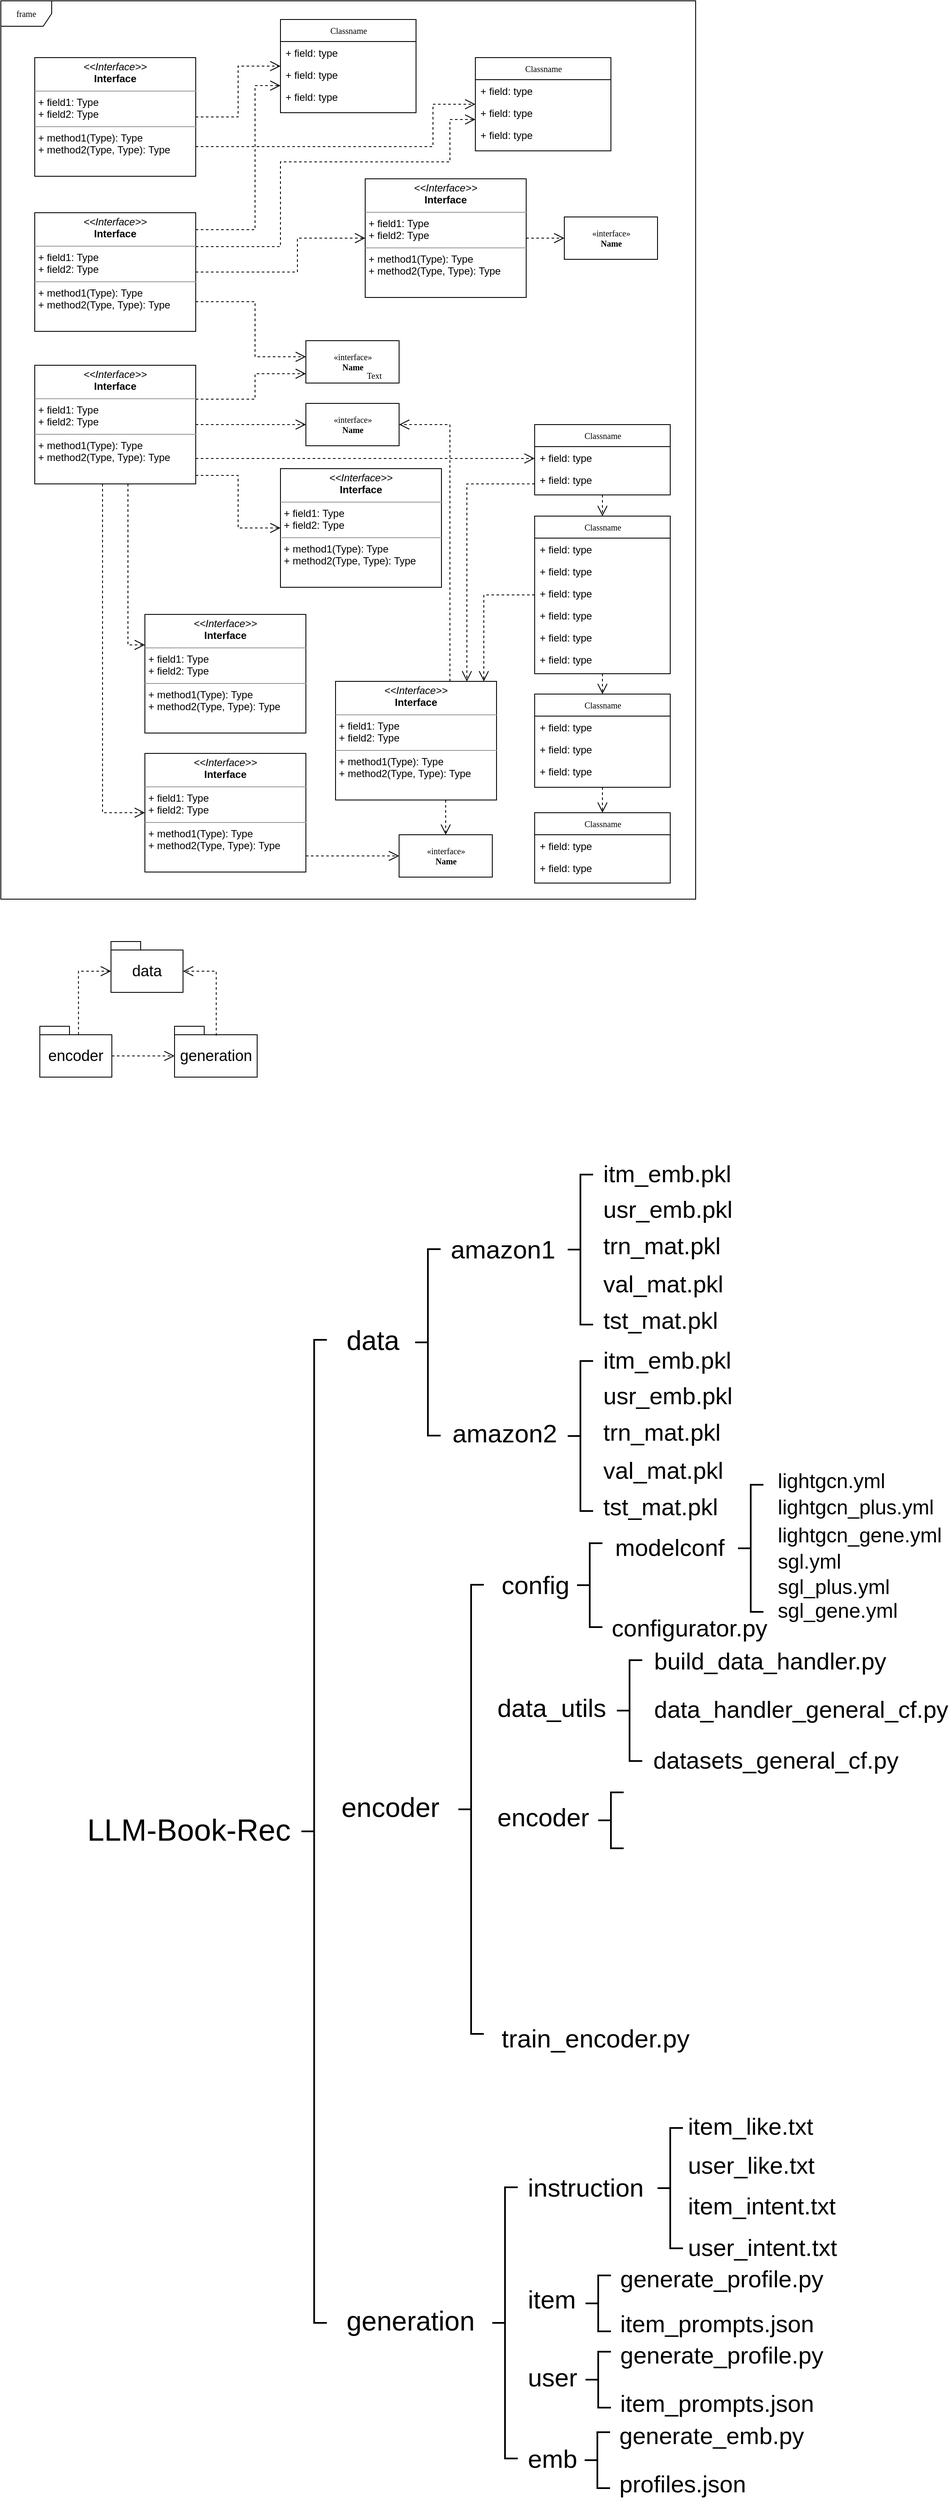 <mxfile version="24.3.1" type="github">
  <diagram name="Page-1" id="c4acf3e9-155e-7222-9cf6-157b1a14988f">
    <mxGraphModel dx="598" dy="624" grid="1" gridSize="10" guides="1" tooltips="1" connect="1" arrows="1" fold="1" page="1" pageScale="1" pageWidth="3300" pageHeight="4681" background="none" math="0" shadow="0">
      <root>
        <mxCell id="0" />
        <mxCell id="1" parent="0" />
        <mxCell id="17acba5748e5396b-1" value="frame" style="shape=umlFrame;whiteSpace=wrap;html=1;rounded=0;shadow=0;comic=0;labelBackgroundColor=none;strokeWidth=1;fontFamily=Verdana;fontSize=10;align=center;" parent="1" vertex="1">
          <mxGeometry x="20" y="20" width="820" height="1060" as="geometry" />
        </mxCell>
        <mxCell id="5d2195bd80daf111-38" style="edgeStyle=orthogonalEdgeStyle;rounded=0;html=1;dashed=1;labelBackgroundColor=none;startFill=0;endArrow=open;endFill=0;endSize=10;fontFamily=Verdana;fontSize=10;" parent="1" source="17acba5748e5396b-2" target="5d2195bd80daf111-9" edge="1">
          <mxGeometry relative="1" as="geometry">
            <Array as="points">
              <mxPoint x="590" y="721" />
            </Array>
          </mxGeometry>
        </mxCell>
        <mxCell id="5d2195bd80daf111-40" style="edgeStyle=orthogonalEdgeStyle;rounded=0;html=1;dashed=1;labelBackgroundColor=none;startFill=0;endArrow=open;endFill=0;endSize=10;fontFamily=Verdana;fontSize=10;" parent="1" source="17acba5748e5396b-2" target="5d2195bd80daf111-1" edge="1">
          <mxGeometry relative="1" as="geometry">
            <Array as="points" />
          </mxGeometry>
        </mxCell>
        <mxCell id="17acba5748e5396b-2" value="Classname" style="swimlane;html=1;fontStyle=0;childLayout=stackLayout;horizontal=1;startSize=26;fillColor=none;horizontalStack=0;resizeParent=1;resizeLast=0;collapsible=1;marginBottom=0;swimlaneFillColor=#ffffff;rounded=0;shadow=0;comic=0;labelBackgroundColor=none;strokeWidth=1;fontFamily=Verdana;fontSize=10;align=center;" parent="1" vertex="1">
          <mxGeometry x="650" y="628" width="160" height="186" as="geometry" />
        </mxCell>
        <mxCell id="17acba5748e5396b-3" value="+ field: type" style="text;html=1;strokeColor=none;fillColor=none;align=left;verticalAlign=top;spacingLeft=4;spacingRight=4;whiteSpace=wrap;overflow=hidden;rotatable=0;points=[[0,0.5],[1,0.5]];portConstraint=eastwest;" parent="17acba5748e5396b-2" vertex="1">
          <mxGeometry y="26" width="160" height="26" as="geometry" />
        </mxCell>
        <mxCell id="17acba5748e5396b-4" value="+ field: type" style="text;html=1;strokeColor=none;fillColor=none;align=left;verticalAlign=top;spacingLeft=4;spacingRight=4;whiteSpace=wrap;overflow=hidden;rotatable=0;points=[[0,0.5],[1,0.5]];portConstraint=eastwest;" parent="17acba5748e5396b-2" vertex="1">
          <mxGeometry y="52" width="160" height="26" as="geometry" />
        </mxCell>
        <mxCell id="17acba5748e5396b-6" value="+ field: type" style="text;html=1;strokeColor=none;fillColor=none;align=left;verticalAlign=top;spacingLeft=4;spacingRight=4;whiteSpace=wrap;overflow=hidden;rotatable=0;points=[[0,0.5],[1,0.5]];portConstraint=eastwest;" parent="17acba5748e5396b-2" vertex="1">
          <mxGeometry y="78" width="160" height="26" as="geometry" />
        </mxCell>
        <mxCell id="17acba5748e5396b-9" value="+ field: type" style="text;html=1;strokeColor=none;fillColor=none;align=left;verticalAlign=top;spacingLeft=4;spacingRight=4;whiteSpace=wrap;overflow=hidden;rotatable=0;points=[[0,0.5],[1,0.5]];portConstraint=eastwest;" parent="17acba5748e5396b-2" vertex="1">
          <mxGeometry y="104" width="160" height="26" as="geometry" />
        </mxCell>
        <mxCell id="17acba5748e5396b-10" value="+ field: type" style="text;html=1;strokeColor=none;fillColor=none;align=left;verticalAlign=top;spacingLeft=4;spacingRight=4;whiteSpace=wrap;overflow=hidden;rotatable=0;points=[[0,0.5],[1,0.5]];portConstraint=eastwest;" parent="17acba5748e5396b-2" vertex="1">
          <mxGeometry y="130" width="160" height="26" as="geometry" />
        </mxCell>
        <mxCell id="17acba5748e5396b-8" value="+ field: type" style="text;html=1;strokeColor=none;fillColor=none;align=left;verticalAlign=top;spacingLeft=4;spacingRight=4;whiteSpace=wrap;overflow=hidden;rotatable=0;points=[[0,0.5],[1,0.5]];portConstraint=eastwest;" parent="17acba5748e5396b-2" vertex="1">
          <mxGeometry y="156" width="160" height="26" as="geometry" />
        </mxCell>
        <mxCell id="17acba5748e5396b-20" value="Classname" style="swimlane;html=1;fontStyle=0;childLayout=stackLayout;horizontal=1;startSize=26;fillColor=none;horizontalStack=0;resizeParent=1;resizeLast=0;collapsible=1;marginBottom=0;swimlaneFillColor=#ffffff;rounded=0;shadow=0;comic=0;labelBackgroundColor=none;strokeWidth=1;fontFamily=Verdana;fontSize=10;align=center;" parent="1" vertex="1">
          <mxGeometry x="350" y="42" width="160" height="110" as="geometry" />
        </mxCell>
        <mxCell id="17acba5748e5396b-21" value="+ field: type" style="text;html=1;strokeColor=none;fillColor=none;align=left;verticalAlign=top;spacingLeft=4;spacingRight=4;whiteSpace=wrap;overflow=hidden;rotatable=0;points=[[0,0.5],[1,0.5]];portConstraint=eastwest;" parent="17acba5748e5396b-20" vertex="1">
          <mxGeometry y="26" width="160" height="26" as="geometry" />
        </mxCell>
        <mxCell id="17acba5748e5396b-24" value="+ field: type" style="text;html=1;strokeColor=none;fillColor=none;align=left;verticalAlign=top;spacingLeft=4;spacingRight=4;whiteSpace=wrap;overflow=hidden;rotatable=0;points=[[0,0.5],[1,0.5]];portConstraint=eastwest;" parent="17acba5748e5396b-20" vertex="1">
          <mxGeometry y="52" width="160" height="26" as="geometry" />
        </mxCell>
        <mxCell id="17acba5748e5396b-26" value="+ field: type" style="text;html=1;strokeColor=none;fillColor=none;align=left;verticalAlign=top;spacingLeft=4;spacingRight=4;whiteSpace=wrap;overflow=hidden;rotatable=0;points=[[0,0.5],[1,0.5]];portConstraint=eastwest;" parent="17acba5748e5396b-20" vertex="1">
          <mxGeometry y="78" width="160" height="26" as="geometry" />
        </mxCell>
        <mxCell id="17acba5748e5396b-30" value="Classname" style="swimlane;html=1;fontStyle=0;childLayout=stackLayout;horizontal=1;startSize=26;fillColor=none;horizontalStack=0;resizeParent=1;resizeLast=0;collapsible=1;marginBottom=0;swimlaneFillColor=#ffffff;rounded=0;shadow=0;comic=0;labelBackgroundColor=none;strokeWidth=1;fontFamily=Verdana;fontSize=10;align=center;" parent="1" vertex="1">
          <mxGeometry x="580" y="87" width="160" height="110" as="geometry" />
        </mxCell>
        <mxCell id="17acba5748e5396b-31" value="+ field: type" style="text;html=1;strokeColor=none;fillColor=none;align=left;verticalAlign=top;spacingLeft=4;spacingRight=4;whiteSpace=wrap;overflow=hidden;rotatable=0;points=[[0,0.5],[1,0.5]];portConstraint=eastwest;" parent="17acba5748e5396b-30" vertex="1">
          <mxGeometry y="26" width="160" height="26" as="geometry" />
        </mxCell>
        <mxCell id="17acba5748e5396b-32" value="+ field: type" style="text;html=1;strokeColor=none;fillColor=none;align=left;verticalAlign=top;spacingLeft=4;spacingRight=4;whiteSpace=wrap;overflow=hidden;rotatable=0;points=[[0,0.5],[1,0.5]];portConstraint=eastwest;" parent="17acba5748e5396b-30" vertex="1">
          <mxGeometry y="52" width="160" height="26" as="geometry" />
        </mxCell>
        <mxCell id="17acba5748e5396b-33" value="+ field: type" style="text;html=1;strokeColor=none;fillColor=none;align=left;verticalAlign=top;spacingLeft=4;spacingRight=4;whiteSpace=wrap;overflow=hidden;rotatable=0;points=[[0,0.5],[1,0.5]];portConstraint=eastwest;" parent="17acba5748e5396b-30" vertex="1">
          <mxGeometry y="78" width="160" height="26" as="geometry" />
        </mxCell>
        <mxCell id="17acba5748e5396b-44" value="Classname" style="swimlane;html=1;fontStyle=0;childLayout=stackLayout;horizontal=1;startSize=26;fillColor=none;horizontalStack=0;resizeParent=1;resizeLast=0;collapsible=1;marginBottom=0;swimlaneFillColor=#ffffff;rounded=0;shadow=0;comic=0;labelBackgroundColor=none;strokeWidth=1;fontFamily=Verdana;fontSize=10;align=center;" parent="1" vertex="1">
          <mxGeometry x="650" y="978" width="160" height="83" as="geometry" />
        </mxCell>
        <mxCell id="17acba5748e5396b-45" value="+ field: type" style="text;html=1;strokeColor=none;fillColor=none;align=left;verticalAlign=top;spacingLeft=4;spacingRight=4;whiteSpace=wrap;overflow=hidden;rotatable=0;points=[[0,0.5],[1,0.5]];portConstraint=eastwest;" parent="17acba5748e5396b-44" vertex="1">
          <mxGeometry y="26" width="160" height="26" as="geometry" />
        </mxCell>
        <mxCell id="17acba5748e5396b-47" value="+ field: type" style="text;html=1;strokeColor=none;fillColor=none;align=left;verticalAlign=top;spacingLeft=4;spacingRight=4;whiteSpace=wrap;overflow=hidden;rotatable=0;points=[[0,0.5],[1,0.5]];portConstraint=eastwest;" parent="17acba5748e5396b-44" vertex="1">
          <mxGeometry y="52" width="160" height="26" as="geometry" />
        </mxCell>
        <mxCell id="5d2195bd80daf111-39" style="edgeStyle=orthogonalEdgeStyle;rounded=0;html=1;dashed=1;labelBackgroundColor=none;startFill=0;endArrow=open;endFill=0;endSize=10;fontFamily=Verdana;fontSize=10;" parent="1" source="5d2195bd80daf111-1" target="17acba5748e5396b-44" edge="1">
          <mxGeometry relative="1" as="geometry" />
        </mxCell>
        <mxCell id="5d2195bd80daf111-1" value="Classname" style="swimlane;html=1;fontStyle=0;childLayout=stackLayout;horizontal=1;startSize=26;fillColor=none;horizontalStack=0;resizeParent=1;resizeLast=0;collapsible=1;marginBottom=0;swimlaneFillColor=#ffffff;rounded=0;shadow=0;comic=0;labelBackgroundColor=none;strokeWidth=1;fontFamily=Verdana;fontSize=10;align=center;" parent="1" vertex="1">
          <mxGeometry x="650" y="838" width="160" height="110" as="geometry" />
        </mxCell>
        <mxCell id="5d2195bd80daf111-2" value="+ field: type" style="text;html=1;strokeColor=none;fillColor=none;align=left;verticalAlign=top;spacingLeft=4;spacingRight=4;whiteSpace=wrap;overflow=hidden;rotatable=0;points=[[0,0.5],[1,0.5]];portConstraint=eastwest;" parent="5d2195bd80daf111-1" vertex="1">
          <mxGeometry y="26" width="160" height="26" as="geometry" />
        </mxCell>
        <mxCell id="5d2195bd80daf111-3" value="+ field: type" style="text;html=1;strokeColor=none;fillColor=none;align=left;verticalAlign=top;spacingLeft=4;spacingRight=4;whiteSpace=wrap;overflow=hidden;rotatable=0;points=[[0,0.5],[1,0.5]];portConstraint=eastwest;" parent="5d2195bd80daf111-1" vertex="1">
          <mxGeometry y="52" width="160" height="26" as="geometry" />
        </mxCell>
        <mxCell id="5d2195bd80daf111-4" value="+ field: type" style="text;html=1;strokeColor=none;fillColor=none;align=left;verticalAlign=top;spacingLeft=4;spacingRight=4;whiteSpace=wrap;overflow=hidden;rotatable=0;points=[[0,0.5],[1,0.5]];portConstraint=eastwest;" parent="5d2195bd80daf111-1" vertex="1">
          <mxGeometry y="78" width="160" height="26" as="geometry" />
        </mxCell>
        <mxCell id="5d2195bd80daf111-41" style="edgeStyle=orthogonalEdgeStyle;rounded=0;html=1;dashed=1;labelBackgroundColor=none;startFill=0;endArrow=open;endFill=0;endSize=10;fontFamily=Verdana;fontSize=10;" parent="1" source="5d2195bd80daf111-5" target="17acba5748e5396b-2" edge="1">
          <mxGeometry relative="1" as="geometry">
            <Array as="points" />
          </mxGeometry>
        </mxCell>
        <mxCell id="5d2195bd80daf111-5" value="Classname" style="swimlane;html=1;fontStyle=0;childLayout=stackLayout;horizontal=1;startSize=26;fillColor=none;horizontalStack=0;resizeParent=1;resizeLast=0;collapsible=1;marginBottom=0;swimlaneFillColor=#ffffff;rounded=0;shadow=0;comic=0;labelBackgroundColor=none;strokeWidth=1;fontFamily=Verdana;fontSize=10;align=center;" parent="1" vertex="1">
          <mxGeometry x="650" y="520" width="160" height="83" as="geometry" />
        </mxCell>
        <mxCell id="5d2195bd80daf111-6" value="+ field: type" style="text;html=1;strokeColor=none;fillColor=none;align=left;verticalAlign=top;spacingLeft=4;spacingRight=4;whiteSpace=wrap;overflow=hidden;rotatable=0;points=[[0,0.5],[1,0.5]];portConstraint=eastwest;" parent="5d2195bd80daf111-5" vertex="1">
          <mxGeometry y="26" width="160" height="26" as="geometry" />
        </mxCell>
        <mxCell id="5d2195bd80daf111-7" value="+ field: type" style="text;html=1;strokeColor=none;fillColor=none;align=left;verticalAlign=top;spacingLeft=4;spacingRight=4;whiteSpace=wrap;overflow=hidden;rotatable=0;points=[[0,0.5],[1,0.5]];portConstraint=eastwest;" parent="5d2195bd80daf111-5" vertex="1">
          <mxGeometry y="52" width="160" height="26" as="geometry" />
        </mxCell>
        <mxCell id="5d2195bd80daf111-8" value="&amp;laquo;interface&amp;raquo;&lt;br&gt;&lt;b&gt;Name&lt;/b&gt;" style="html=1;rounded=0;shadow=0;comic=0;labelBackgroundColor=none;strokeWidth=1;fontFamily=Verdana;fontSize=10;align=center;" parent="1" vertex="1">
          <mxGeometry x="490" y="1004" width="110" height="50" as="geometry" />
        </mxCell>
        <mxCell id="5d2195bd80daf111-35" style="edgeStyle=orthogonalEdgeStyle;rounded=0;html=1;dashed=1;labelBackgroundColor=none;startFill=0;endArrow=open;endFill=0;endSize=10;fontFamily=Verdana;fontSize=10;" parent="1" source="5d2195bd80daf111-9" target="5d2195bd80daf111-8" edge="1">
          <mxGeometry relative="1" as="geometry">
            <Array as="points">
              <mxPoint x="545" y="970" />
              <mxPoint x="545" y="970" />
            </Array>
          </mxGeometry>
        </mxCell>
        <mxCell id="5d2195bd80daf111-36" style="edgeStyle=orthogonalEdgeStyle;rounded=0;html=1;dashed=1;labelBackgroundColor=none;startFill=0;endArrow=open;endFill=0;endSize=10;fontFamily=Verdana;fontSize=10;" parent="1" source="5d2195bd80daf111-9" target="5d2195bd80daf111-13" edge="1">
          <mxGeometry relative="1" as="geometry">
            <Array as="points">
              <mxPoint x="550" y="520" />
            </Array>
          </mxGeometry>
        </mxCell>
        <mxCell id="5d2195bd80daf111-9" value="&lt;p style=&quot;margin:0px;margin-top:4px;text-align:center;&quot;&gt;&lt;i&gt;&amp;lt;&amp;lt;Interface&amp;gt;&amp;gt;&lt;/i&gt;&lt;br/&gt;&lt;b&gt;Interface&lt;/b&gt;&lt;/p&gt;&lt;hr size=&quot;1&quot;/&gt;&lt;p style=&quot;margin:0px;margin-left:4px;&quot;&gt;+ field1: Type&lt;br/&gt;+ field2: Type&lt;/p&gt;&lt;hr size=&quot;1&quot;/&gt;&lt;p style=&quot;margin:0px;margin-left:4px;&quot;&gt;+ method1(Type): Type&lt;br/&gt;+ method2(Type, Type): Type&lt;/p&gt;" style="verticalAlign=top;align=left;overflow=fill;fontSize=12;fontFamily=Helvetica;html=1;rounded=0;shadow=0;comic=0;labelBackgroundColor=none;strokeWidth=1" parent="1" vertex="1">
          <mxGeometry x="415" y="823" width="190" height="140" as="geometry" />
        </mxCell>
        <mxCell id="5d2195bd80daf111-10" value="&lt;p style=&quot;margin:0px;margin-top:4px;text-align:center;&quot;&gt;&lt;i&gt;&amp;lt;&amp;lt;Interface&amp;gt;&amp;gt;&lt;/i&gt;&lt;br/&gt;&lt;b&gt;Interface&lt;/b&gt;&lt;/p&gt;&lt;hr size=&quot;1&quot;/&gt;&lt;p style=&quot;margin:0px;margin-left:4px;&quot;&gt;+ field1: Type&lt;br/&gt;+ field2: Type&lt;/p&gt;&lt;hr size=&quot;1&quot;/&gt;&lt;p style=&quot;margin:0px;margin-left:4px;&quot;&gt;+ method1(Type): Type&lt;br/&gt;+ method2(Type, Type): Type&lt;/p&gt;" style="verticalAlign=top;align=left;overflow=fill;fontSize=12;fontFamily=Helvetica;html=1;rounded=0;shadow=0;comic=0;labelBackgroundColor=none;strokeWidth=1" parent="1" vertex="1">
          <mxGeometry x="350" y="572" width="190" height="140" as="geometry" />
        </mxCell>
        <mxCell id="5d2195bd80daf111-34" style="edgeStyle=orthogonalEdgeStyle;rounded=0;html=1;dashed=1;labelBackgroundColor=none;startFill=0;endArrow=open;endFill=0;endSize=10;fontFamily=Verdana;fontSize=10;" parent="1" source="5d2195bd80daf111-11" target="5d2195bd80daf111-8" edge="1">
          <mxGeometry relative="1" as="geometry">
            <Array as="points">
              <mxPoint x="410" y="1029" />
              <mxPoint x="410" y="1029" />
            </Array>
          </mxGeometry>
        </mxCell>
        <mxCell id="5d2195bd80daf111-11" value="&lt;p style=&quot;margin:0px;margin-top:4px;text-align:center;&quot;&gt;&lt;i&gt;&amp;lt;&amp;lt;Interface&amp;gt;&amp;gt;&lt;/i&gt;&lt;br/&gt;&lt;b&gt;Interface&lt;/b&gt;&lt;/p&gt;&lt;hr size=&quot;1&quot;/&gt;&lt;p style=&quot;margin:0px;margin-left:4px;&quot;&gt;+ field1: Type&lt;br/&gt;+ field2: Type&lt;/p&gt;&lt;hr size=&quot;1&quot;/&gt;&lt;p style=&quot;margin:0px;margin-left:4px;&quot;&gt;+ method1(Type): Type&lt;br/&gt;+ method2(Type, Type): Type&lt;/p&gt;" style="verticalAlign=top;align=left;overflow=fill;fontSize=12;fontFamily=Helvetica;html=1;rounded=0;shadow=0;comic=0;labelBackgroundColor=none;strokeWidth=1" parent="1" vertex="1">
          <mxGeometry x="190" y="908" width="190" height="140" as="geometry" />
        </mxCell>
        <mxCell id="5d2195bd80daf111-12" value="&lt;p style=&quot;margin:0px;margin-top:4px;text-align:center;&quot;&gt;&lt;i&gt;&amp;lt;&amp;lt;Interface&amp;gt;&amp;gt;&lt;/i&gt;&lt;br/&gt;&lt;b&gt;Interface&lt;/b&gt;&lt;/p&gt;&lt;hr size=&quot;1&quot;/&gt;&lt;p style=&quot;margin:0px;margin-left:4px;&quot;&gt;+ field1: Type&lt;br/&gt;+ field2: Type&lt;/p&gt;&lt;hr size=&quot;1&quot;/&gt;&lt;p style=&quot;margin:0px;margin-left:4px;&quot;&gt;+ method1(Type): Type&lt;br/&gt;+ method2(Type, Type): Type&lt;/p&gt;" style="verticalAlign=top;align=left;overflow=fill;fontSize=12;fontFamily=Helvetica;html=1;rounded=0;shadow=0;comic=0;labelBackgroundColor=none;strokeWidth=1" parent="1" vertex="1">
          <mxGeometry x="190" y="744" width="190" height="140" as="geometry" />
        </mxCell>
        <mxCell id="5d2195bd80daf111-13" value="&amp;laquo;interface&amp;raquo;&lt;br&gt;&lt;b&gt;Name&lt;/b&gt;" style="html=1;rounded=0;shadow=0;comic=0;labelBackgroundColor=none;strokeWidth=1;fontFamily=Verdana;fontSize=10;align=center;" parent="1" vertex="1">
          <mxGeometry x="380" y="495" width="110" height="50" as="geometry" />
        </mxCell>
        <mxCell id="5d2195bd80daf111-14" value="&amp;laquo;interface&amp;raquo;&lt;br&gt;&lt;b&gt;Name&lt;/b&gt;" style="html=1;rounded=0;shadow=0;comic=0;labelBackgroundColor=none;strokeWidth=1;fontFamily=Verdana;fontSize=10;align=center;" parent="1" vertex="1">
          <mxGeometry x="380" y="421" width="110" height="50" as="geometry" />
        </mxCell>
        <mxCell id="5d2195bd80daf111-26" style="edgeStyle=orthogonalEdgeStyle;rounded=0;html=1;dashed=1;labelBackgroundColor=none;startFill=0;endArrow=open;endFill=0;endSize=10;fontFamily=Verdana;fontSize=10;" parent="1" source="5d2195bd80daf111-15" target="5d2195bd80daf111-17" edge="1">
          <mxGeometry relative="1" as="geometry">
            <Array as="points" />
          </mxGeometry>
        </mxCell>
        <mxCell id="5d2195bd80daf111-15" value="&lt;p style=&quot;margin:0px;margin-top:4px;text-align:center;&quot;&gt;&lt;i&gt;&amp;lt;&amp;lt;Interface&amp;gt;&amp;gt;&lt;/i&gt;&lt;br/&gt;&lt;b&gt;Interface&lt;/b&gt;&lt;/p&gt;&lt;hr size=&quot;1&quot;/&gt;&lt;p style=&quot;margin:0px;margin-left:4px;&quot;&gt;+ field1: Type&lt;br/&gt;+ field2: Type&lt;/p&gt;&lt;hr size=&quot;1&quot;/&gt;&lt;p style=&quot;margin:0px;margin-left:4px;&quot;&gt;+ method1(Type): Type&lt;br/&gt;+ method2(Type, Type): Type&lt;/p&gt;" style="verticalAlign=top;align=left;overflow=fill;fontSize=12;fontFamily=Helvetica;html=1;rounded=0;shadow=0;comic=0;labelBackgroundColor=none;strokeWidth=1" parent="1" vertex="1">
          <mxGeometry x="450" y="230" width="190" height="140" as="geometry" />
        </mxCell>
        <mxCell id="5d2195bd80daf111-16" value="Text" style="text;html=1;resizable=0;points=[];autosize=1;align=left;verticalAlign=top;spacingTop=-4;fontSize=10;fontFamily=Verdana;fontColor=#000000;" parent="1" vertex="1">
          <mxGeometry x="450" y="454" width="40" height="10" as="geometry" />
        </mxCell>
        <mxCell id="5d2195bd80daf111-17" value="&amp;laquo;interface&amp;raquo;&lt;br&gt;&lt;b&gt;Name&lt;/b&gt;" style="html=1;rounded=0;shadow=0;comic=0;labelBackgroundColor=none;strokeWidth=1;fontFamily=Verdana;fontSize=10;align=center;" parent="1" vertex="1">
          <mxGeometry x="685" y="275" width="110" height="50" as="geometry" />
        </mxCell>
        <mxCell id="5d2195bd80daf111-21" style="edgeStyle=orthogonalEdgeStyle;rounded=0;html=1;labelBackgroundColor=none;startFill=0;endArrow=open;endFill=0;endSize=10;fontFamily=Verdana;fontSize=10;dashed=1;" parent="1" source="5d2195bd80daf111-18" target="17acba5748e5396b-20" edge="1">
          <mxGeometry relative="1" as="geometry" />
        </mxCell>
        <mxCell id="5d2195bd80daf111-22" style="edgeStyle=orthogonalEdgeStyle;rounded=0;html=1;exitX=1;exitY=0.75;dashed=1;labelBackgroundColor=none;startFill=0;endArrow=open;endFill=0;endSize=10;fontFamily=Verdana;fontSize=10;" parent="1" source="5d2195bd80daf111-18" target="17acba5748e5396b-30" edge="1">
          <mxGeometry relative="1" as="geometry">
            <Array as="points">
              <mxPoint x="530" y="192" />
              <mxPoint x="530" y="142" />
            </Array>
          </mxGeometry>
        </mxCell>
        <mxCell id="5d2195bd80daf111-18" value="&lt;p style=&quot;margin:0px;margin-top:4px;text-align:center;&quot;&gt;&lt;i&gt;&amp;lt;&amp;lt;Interface&amp;gt;&amp;gt;&lt;/i&gt;&lt;br/&gt;&lt;b&gt;Interface&lt;/b&gt;&lt;/p&gt;&lt;hr size=&quot;1&quot;/&gt;&lt;p style=&quot;margin:0px;margin-left:4px;&quot;&gt;+ field1: Type&lt;br/&gt;+ field2: Type&lt;/p&gt;&lt;hr size=&quot;1&quot;/&gt;&lt;p style=&quot;margin:0px;margin-left:4px;&quot;&gt;+ method1(Type): Type&lt;br/&gt;+ method2(Type, Type): Type&lt;/p&gt;" style="verticalAlign=top;align=left;overflow=fill;fontSize=12;fontFamily=Helvetica;html=1;rounded=0;shadow=0;comic=0;labelBackgroundColor=none;strokeWidth=1" parent="1" vertex="1">
          <mxGeometry x="60" y="87" width="190" height="140" as="geometry" />
        </mxCell>
        <mxCell id="5d2195bd80daf111-23" style="edgeStyle=orthogonalEdgeStyle;rounded=0;html=1;dashed=1;labelBackgroundColor=none;startFill=0;endArrow=open;endFill=0;endSize=10;fontFamily=Verdana;fontSize=10;" parent="1" source="5d2195bd80daf111-19" target="17acba5748e5396b-20" edge="1">
          <mxGeometry relative="1" as="geometry">
            <Array as="points">
              <mxPoint x="320" y="290" />
              <mxPoint x="320" y="120" />
            </Array>
          </mxGeometry>
        </mxCell>
        <mxCell id="5d2195bd80daf111-24" style="edgeStyle=orthogonalEdgeStyle;rounded=0;html=1;dashed=1;labelBackgroundColor=none;startFill=0;endArrow=open;endFill=0;endSize=10;fontFamily=Verdana;fontSize=10;" parent="1" source="5d2195bd80daf111-19" target="17acba5748e5396b-30" edge="1">
          <mxGeometry relative="1" as="geometry">
            <Array as="points">
              <mxPoint x="350" y="310" />
              <mxPoint x="350" y="210" />
              <mxPoint x="550" y="210" />
              <mxPoint x="550" y="160" />
            </Array>
          </mxGeometry>
        </mxCell>
        <mxCell id="5d2195bd80daf111-25" style="edgeStyle=orthogonalEdgeStyle;rounded=0;html=1;dashed=1;labelBackgroundColor=none;startFill=0;endArrow=open;endFill=0;endSize=10;fontFamily=Verdana;fontSize=10;" parent="1" source="5d2195bd80daf111-19" target="5d2195bd80daf111-15" edge="1">
          <mxGeometry relative="1" as="geometry">
            <Array as="points">
              <mxPoint x="370" y="340" />
              <mxPoint x="370" y="300" />
            </Array>
          </mxGeometry>
        </mxCell>
        <mxCell id="5d2195bd80daf111-27" style="edgeStyle=orthogonalEdgeStyle;rounded=0;html=1;exitX=1;exitY=0.75;dashed=1;labelBackgroundColor=none;startFill=0;endArrow=open;endFill=0;endSize=10;fontFamily=Verdana;fontSize=10;" parent="1" source="5d2195bd80daf111-19" target="5d2195bd80daf111-14" edge="1">
          <mxGeometry relative="1" as="geometry">
            <Array as="points">
              <mxPoint x="320" y="375" />
              <mxPoint x="320" y="440" />
            </Array>
          </mxGeometry>
        </mxCell>
        <mxCell id="5d2195bd80daf111-19" value="&lt;p style=&quot;margin:0px;margin-top:4px;text-align:center;&quot;&gt;&lt;i&gt;&amp;lt;&amp;lt;Interface&amp;gt;&amp;gt;&lt;/i&gt;&lt;br/&gt;&lt;b&gt;Interface&lt;/b&gt;&lt;/p&gt;&lt;hr size=&quot;1&quot;/&gt;&lt;p style=&quot;margin:0px;margin-left:4px;&quot;&gt;+ field1: Type&lt;br/&gt;+ field2: Type&lt;/p&gt;&lt;hr size=&quot;1&quot;/&gt;&lt;p style=&quot;margin:0px;margin-left:4px;&quot;&gt;+ method1(Type): Type&lt;br/&gt;+ method2(Type, Type): Type&lt;/p&gt;" style="verticalAlign=top;align=left;overflow=fill;fontSize=12;fontFamily=Helvetica;html=1;rounded=0;shadow=0;comic=0;labelBackgroundColor=none;strokeWidth=1" parent="1" vertex="1">
          <mxGeometry x="60" y="270" width="190" height="140" as="geometry" />
        </mxCell>
        <mxCell id="5d2195bd80daf111-28" style="edgeStyle=orthogonalEdgeStyle;rounded=0;html=1;dashed=1;labelBackgroundColor=none;startFill=0;endArrow=open;endFill=0;endSize=10;fontFamily=Verdana;fontSize=10;" parent="1" source="5d2195bd80daf111-20" target="5d2195bd80daf111-14" edge="1">
          <mxGeometry relative="1" as="geometry">
            <Array as="points">
              <mxPoint x="320" y="490" />
              <mxPoint x="320" y="460" />
            </Array>
          </mxGeometry>
        </mxCell>
        <mxCell id="5d2195bd80daf111-29" style="edgeStyle=orthogonalEdgeStyle;rounded=0;html=1;dashed=1;labelBackgroundColor=none;startFill=0;endArrow=open;endFill=0;endSize=10;fontFamily=Verdana;fontSize=10;" parent="1" source="5d2195bd80daf111-20" target="5d2195bd80daf111-13" edge="1">
          <mxGeometry relative="1" as="geometry" />
        </mxCell>
        <mxCell id="5d2195bd80daf111-30" style="edgeStyle=orthogonalEdgeStyle;rounded=0;html=1;dashed=1;labelBackgroundColor=none;startFill=0;endArrow=open;endFill=0;endSize=10;fontFamily=Verdana;fontSize=10;" parent="1" source="5d2195bd80daf111-20" target="5d2195bd80daf111-10" edge="1">
          <mxGeometry relative="1" as="geometry">
            <Array as="points">
              <mxPoint x="300" y="580" />
              <mxPoint x="300" y="642" />
            </Array>
          </mxGeometry>
        </mxCell>
        <mxCell id="5d2195bd80daf111-31" style="edgeStyle=orthogonalEdgeStyle;rounded=0;html=1;dashed=1;labelBackgroundColor=none;startFill=0;endArrow=open;endFill=0;endSize=10;fontFamily=Verdana;fontSize=10;" parent="1" source="5d2195bd80daf111-20" target="5d2195bd80daf111-5" edge="1">
          <mxGeometry relative="1" as="geometry">
            <Array as="points">
              <mxPoint x="350" y="560" />
              <mxPoint x="350" y="560" />
            </Array>
          </mxGeometry>
        </mxCell>
        <mxCell id="5d2195bd80daf111-32" style="edgeStyle=orthogonalEdgeStyle;rounded=0;html=1;dashed=1;labelBackgroundColor=none;startFill=0;endArrow=open;endFill=0;endSize=10;fontFamily=Verdana;fontSize=10;" parent="1" source="5d2195bd80daf111-20" target="5d2195bd80daf111-12" edge="1">
          <mxGeometry relative="1" as="geometry">
            <Array as="points">
              <mxPoint x="170" y="780" />
            </Array>
          </mxGeometry>
        </mxCell>
        <mxCell id="5d2195bd80daf111-33" style="edgeStyle=orthogonalEdgeStyle;rounded=0;html=1;dashed=1;labelBackgroundColor=none;startFill=0;endArrow=open;endFill=0;endSize=10;fontFamily=Verdana;fontSize=10;" parent="1" source="5d2195bd80daf111-20" target="5d2195bd80daf111-11" edge="1">
          <mxGeometry relative="1" as="geometry">
            <Array as="points">
              <mxPoint x="140" y="978" />
            </Array>
          </mxGeometry>
        </mxCell>
        <mxCell id="5d2195bd80daf111-20" value="&lt;p style=&quot;margin:0px;margin-top:4px;text-align:center;&quot;&gt;&lt;i&gt;&amp;lt;&amp;lt;Interface&amp;gt;&amp;gt;&lt;/i&gt;&lt;br/&gt;&lt;b&gt;Interface&lt;/b&gt;&lt;/p&gt;&lt;hr size=&quot;1&quot;/&gt;&lt;p style=&quot;margin:0px;margin-left:4px;&quot;&gt;+ field1: Type&lt;br/&gt;+ field2: Type&lt;/p&gt;&lt;hr size=&quot;1&quot;/&gt;&lt;p style=&quot;margin:0px;margin-left:4px;&quot;&gt;+ method1(Type): Type&lt;br/&gt;+ method2(Type, Type): Type&lt;/p&gt;" style="verticalAlign=top;align=left;overflow=fill;fontSize=12;fontFamily=Helvetica;html=1;rounded=0;shadow=0;comic=0;labelBackgroundColor=none;strokeWidth=1" parent="1" vertex="1">
          <mxGeometry x="60" y="450" width="190" height="140" as="geometry" />
        </mxCell>
        <mxCell id="5d2195bd80daf111-37" style="edgeStyle=orthogonalEdgeStyle;rounded=0;html=1;dashed=1;labelBackgroundColor=none;startFill=0;endArrow=open;endFill=0;endSize=10;fontFamily=Verdana;fontSize=10;" parent="1" source="5d2195bd80daf111-5" target="5d2195bd80daf111-9" edge="1">
          <mxGeometry relative="1" as="geometry">
            <Array as="points">
              <mxPoint x="570" y="590" />
            </Array>
          </mxGeometry>
        </mxCell>
        <mxCell id="P-ULubcE5gWz9ip9gADt-2" value="&lt;font style=&quot;font-weight: normal; font-size: 18px;&quot;&gt;data&lt;/font&gt;" style="shape=folder;fontStyle=1;spacingTop=10;tabWidth=35;tabHeight=10;tabPosition=left;html=1;whiteSpace=wrap;" parent="1" vertex="1">
          <mxGeometry x="150" y="1130" width="85" height="60" as="geometry" />
        </mxCell>
        <mxCell id="P-ULubcE5gWz9ip9gADt-3" value="&lt;font style=&quot;font-weight: normal; font-size: 18px;&quot;&gt;encoder&lt;/font&gt;" style="shape=folder;fontStyle=1;spacingTop=10;tabWidth=35;tabHeight=10;tabPosition=left;html=1;whiteSpace=wrap;" parent="1" vertex="1">
          <mxGeometry x="66" y="1230" width="85" height="60" as="geometry" />
        </mxCell>
        <mxCell id="P-ULubcE5gWz9ip9gADt-4" value="&lt;font style=&quot;font-weight: normal; font-size: 18px;&quot;&gt;generation&lt;/font&gt;" style="shape=folder;fontStyle=1;spacingTop=10;tabWidth=35;tabHeight=10;tabPosition=left;html=1;whiteSpace=wrap;" parent="1" vertex="1">
          <mxGeometry x="225" y="1230" width="97.5" height="60" as="geometry" />
        </mxCell>
        <mxCell id="P-ULubcE5gWz9ip9gADt-5" style="edgeStyle=orthogonalEdgeStyle;rounded=0;html=1;dashed=1;labelBackgroundColor=none;startFill=0;endArrow=open;endFill=0;endSize=10;fontFamily=Verdana;fontSize=10;entryX=0;entryY=0;entryDx=85;entryDy=35;entryPerimeter=0;exitX=0.505;exitY=0.181;exitDx=0;exitDy=0;exitPerimeter=0;" parent="1" source="P-ULubcE5gWz9ip9gADt-4" target="P-ULubcE5gWz9ip9gADt-2" edge="1">
          <mxGeometry relative="1" as="geometry">
            <mxPoint x="279.65" y="1155.22" as="sourcePoint" />
            <mxPoint x="322.495" y="1230" as="targetPoint" />
          </mxGeometry>
        </mxCell>
        <mxCell id="P-ULubcE5gWz9ip9gADt-6" style="edgeStyle=orthogonalEdgeStyle;rounded=0;html=1;dashed=1;labelBackgroundColor=none;startFill=0;endArrow=open;endFill=0;endSize=10;fontFamily=Verdana;fontSize=10;entryX=0;entryY=0;entryDx=0;entryDy=35;entryPerimeter=0;exitX=0.537;exitY=0.163;exitDx=0;exitDy=0;exitPerimeter=0;" parent="1" source="P-ULubcE5gWz9ip9gADt-3" target="P-ULubcE5gWz9ip9gADt-2" edge="1">
          <mxGeometry relative="1" as="geometry">
            <mxPoint x="105" y="1206" as="sourcePoint" />
            <mxPoint x="66" y="1130" as="targetPoint" />
          </mxGeometry>
        </mxCell>
        <mxCell id="P-ULubcE5gWz9ip9gADt-7" style="edgeStyle=orthogonalEdgeStyle;rounded=0;html=1;dashed=1;labelBackgroundColor=none;startFill=0;endArrow=open;endFill=0;endSize=10;fontFamily=Verdana;fontSize=10;entryX=0;entryY=0;entryDx=0;entryDy=35;entryPerimeter=0;exitX=0;exitY=0;exitDx=85;exitDy=35;exitPerimeter=0;" parent="1" source="P-ULubcE5gWz9ip9gADt-3" target="P-ULubcE5gWz9ip9gADt-4" edge="1">
          <mxGeometry relative="1" as="geometry">
            <mxPoint x="179" y="1376" as="sourcePoint" />
            <mxPoint x="140" y="1300" as="targetPoint" />
          </mxGeometry>
        </mxCell>
        <mxCell id="P-ULubcE5gWz9ip9gADt-9" value="" style="strokeWidth=2;html=1;shape=mxgraph.flowchart.annotation_2;align=left;labelPosition=right;pointerEvents=1;" parent="1" vertex="1">
          <mxGeometry x="374.75" y="1600" width="30" height="1160" as="geometry" />
        </mxCell>
        <mxCell id="P-ULubcE5gWz9ip9gADt-10" value="&lt;span data-slate-fragment=&quot;JTVCJTdCJTIydHlwZSUyMiUzQSUyMnBhcmFncmFwaCUyMiUyQyUyMmNoaWxkcmVuJTIyJTNBJTVCJTdCJTIyaWQlMjIlM0ElMjJ4QnZMUVFENXZWJTIyJTJDJTIycGFyYUlkeCUyMiUzQTAlMkMlMjJzcmMlMjIlM0ElMjJMTE0tQm9vay1SZWMlMjIlMkMlMjJkc3QlMjIlM0ElMjJMTE0lRTglQjQlQTYlRTclQjAlQkYlRTglQUUlQjAlRTUlQkQlOTUlMjIlMkMlMjJtZXRhZGF0YSUyMiUzQSUyMiUyMiUyQyUyMm1ldGFEYXRhJTIyJTNBJTVCJTVEJTJDJTIydGV4dCUyMiUzQSUyMkxMTS1Cb29rLVJlYyUyMiU3RCU1RCU3RCU1RA==&quot; style=&quot;white-space: pre;&quot;&gt;&lt;font style=&quot;font-size: 36px;&quot;&gt;LLM-Book-Rec&lt;/font&gt;&lt;/span&gt;" style="text;whiteSpace=wrap;html=1;fontSize=16;" parent="1" vertex="1">
          <mxGeometry x="120" y="2150" width="100" height="34" as="geometry" />
        </mxCell>
        <mxCell id="JHEsMAndsTfSPYdG0shF-2" value="&lt;span data-slate-fragment=&quot;JTVCJTdCJTIydHlwZSUyMiUzQSUyMnBhcmFncmFwaCUyMiUyQyUyMmNoaWxkcmVuJTIyJTNBJTVCJTdCJTIyaWQlMjIlM0ElMjJ4QnZMUVFENXZWJTIyJTJDJTIycGFyYUlkeCUyMiUzQTAlMkMlMjJzcmMlMjIlM0ElMjJMTE0tQm9vay1SZWMlMjIlMkMlMjJkc3QlMjIlM0ElMjJMTE0lRTglQjQlQTYlRTclQjAlQkYlRTglQUUlQjAlRTUlQkQlOTUlMjIlMkMlMjJtZXRhZGF0YSUyMiUzQSUyMiUyMiUyQyUyMm1ldGFEYXRhJTIyJTNBJTVCJTVEJTJDJTIydGV4dCUyMiUzQSUyMkxMTS1Cb29rLVJlYyUyMiU3RCU1RCU3RCU1RA==&quot; style=&quot;white-space: pre;&quot;&gt;&lt;font style=&quot;font-size: 32px;&quot;&gt;data&lt;/font&gt;&lt;/span&gt;" style="text;whiteSpace=wrap;html=1;fontSize=16;" parent="1" vertex="1">
          <mxGeometry x="426" y="1575" width="100" height="24" as="geometry" />
        </mxCell>
        <mxCell id="JHEsMAndsTfSPYdG0shF-3" value="&lt;span style=&quot;font-size: 32px; white-space: pre;&quot;&gt;encoder&lt;/span&gt;" style="text;whiteSpace=wrap;html=1;fontSize=16;" parent="1" vertex="1">
          <mxGeometry x="420" y="2126" width="100" height="24" as="geometry" />
        </mxCell>
        <mxCell id="JHEsMAndsTfSPYdG0shF-4" value="&lt;span data-slate-fragment=&quot;JTVCJTdCJTIydHlwZSUyMiUzQSUyMnBhcmFncmFwaCUyMiUyQyUyMmNoaWxkcmVuJTIyJTNBJTVCJTdCJTIyaWQlMjIlM0ElMjJ4QnZMUVFENXZWJTIyJTJDJTIycGFyYUlkeCUyMiUzQTAlMkMlMjJzcmMlMjIlM0ElMjJMTE0tQm9vay1SZWMlMjIlMkMlMjJkc3QlMjIlM0ElMjJMTE0lRTglQjQlQTYlRTclQjAlQkYlRTglQUUlQjAlRTUlQkQlOTUlMjIlMkMlMjJtZXRhZGF0YSUyMiUzQSUyMiUyMiUyQyUyMm1ldGFEYXRhJTIyJTNBJTVCJTVEJTJDJTIydGV4dCUyMiUzQSUyMkxMTS1Cb29rLVJlYyUyMiU3RCU1RCU3RCU1RA==&quot; style=&quot;white-space: pre;&quot;&gt;&lt;font style=&quot;font-size: 32px;&quot;&gt;generation&lt;/font&gt;&lt;/span&gt;" style="text;whiteSpace=wrap;html=1;fontSize=16;" parent="1" vertex="1">
          <mxGeometry x="426" y="2732" width="100" height="24" as="geometry" />
        </mxCell>
        <mxCell id="JHEsMAndsTfSPYdG0shF-5" value="" style="strokeWidth=2;html=1;shape=mxgraph.flowchart.annotation_2;align=left;labelPosition=right;pointerEvents=1;" parent="1" vertex="1">
          <mxGeometry x="509" y="1493" width="30" height="220" as="geometry" />
        </mxCell>
        <mxCell id="JHEsMAndsTfSPYdG0shF-9" value="&lt;span data-slate-fragment=&quot;JTVCJTdCJTIydHlwZSUyMiUzQSUyMnBhcmFncmFwaCUyMiUyQyUyMmNoaWxkcmVuJTIyJTNBJTVCJTdCJTIyaWQlMjIlM0ElMjJ4QnZMUVFENXZWJTIyJTJDJTIycGFyYUlkeCUyMiUzQTAlMkMlMjJzcmMlMjIlM0ElMjJMTE0tQm9vay1SZWMlMjIlMkMlMjJkc3QlMjIlM0ElMjJMTE0lRTglQjQlQTYlRTclQjAlQkYlRTglQUUlQjAlRTUlQkQlOTUlMjIlMkMlMjJtZXRhZGF0YSUyMiUzQSUyMiUyMiUyQyUyMm1ldGFEYXRhJTIyJTNBJTVCJTVEJTJDJTIydGV4dCUyMiUzQSUyMkxMTS1Cb29rLVJlYyUyMiU3RCU1RCU3RCU1RA==&quot; style=&quot;white-space: pre;&quot;&gt;&lt;font style=&quot;font-size: 30px;&quot;&gt;amazon2&lt;/font&gt;&lt;/span&gt;" style="text;whiteSpace=wrap;html=1;fontSize=16;" parent="1" vertex="1">
          <mxGeometry x="551" y="1686" width="100" height="24" as="geometry" />
        </mxCell>
        <mxCell id="JHEsMAndsTfSPYdG0shF-10" value="&lt;span data-slate-fragment=&quot;JTVCJTdCJTIydHlwZSUyMiUzQSUyMnBhcmFncmFwaCUyMiUyQyUyMmNoaWxkcmVuJTIyJTNBJTVCJTdCJTIyaWQlMjIlM0ElMjJ4QnZMUVFENXZWJTIyJTJDJTIycGFyYUlkeCUyMiUzQTAlMkMlMjJzcmMlMjIlM0ElMjJMTE0tQm9vay1SZWMlMjIlMkMlMjJkc3QlMjIlM0ElMjJMTE0lRTglQjQlQTYlRTclQjAlQkYlRTglQUUlQjAlRTUlQkQlOTUlMjIlMkMlMjJtZXRhZGF0YSUyMiUzQSUyMiUyMiUyQyUyMm1ldGFEYXRhJTIyJTNBJTVCJTVEJTJDJTIydGV4dCUyMiUzQSUyMkxMTS1Cb29rLVJlYyUyMiU3RCU1RCU3RCU1RA==&quot; style=&quot;white-space: pre;&quot;&gt;&lt;font style=&quot;font-size: 30px;&quot;&gt;amazon1&lt;/font&gt;&lt;/span&gt;" style="text;whiteSpace=wrap;html=1;fontSize=16;" parent="1" vertex="1">
          <mxGeometry x="549" y="1469" width="100" height="24" as="geometry" />
        </mxCell>
        <mxCell id="JHEsMAndsTfSPYdG0shF-11" value="" style="strokeWidth=2;html=1;shape=mxgraph.flowchart.annotation_2;align=left;labelPosition=right;pointerEvents=1;" parent="1" vertex="1">
          <mxGeometry x="689" y="1405" width="30" height="177" as="geometry" />
        </mxCell>
        <mxCell id="JHEsMAndsTfSPYdG0shF-12" value="&lt;span data-slate-fragment=&quot;JTVCJTdCJTIydHlwZSUyMiUzQSUyMnBhcmFncmFwaCUyMiUyQyUyMmNoaWxkcmVuJTIyJTNBJTVCJTdCJTIyaWQlMjIlM0ElMjJ4QnZMUVFENXZWJTIyJTJDJTIycGFyYUlkeCUyMiUzQTAlMkMlMjJzcmMlMjIlM0ElMjJMTE0tQm9vay1SZWMlMjIlMkMlMjJkc3QlMjIlM0ElMjJMTE0lRTglQjQlQTYlRTclQjAlQkYlRTglQUUlQjAlRTUlQkQlOTUlMjIlMkMlMjJtZXRhZGF0YSUyMiUzQSUyMiUyMiUyQyUyMm1ldGFEYXRhJTIyJTNBJTVCJTVEJTJDJTIydGV4dCUyMiUzQSUyMkxMTS1Cb29rLVJlYyUyMiU3RCU1RCU3RCU1RA==&quot; style=&quot;white-space: pre;&quot;&gt;&lt;font style=&quot;font-size: 28px;&quot;&gt;itm_emb.pkl&lt;/font&gt;&lt;/span&gt;" style="text;whiteSpace=wrap;html=1;fontSize=16;" parent="1" vertex="1">
          <mxGeometry x="729" y="1381" width="100" height="24" as="geometry" />
        </mxCell>
        <mxCell id="JHEsMAndsTfSPYdG0shF-13" value="&lt;span data-slate-fragment=&quot;JTVCJTdCJTIydHlwZSUyMiUzQSUyMnBhcmFncmFwaCUyMiUyQyUyMmNoaWxkcmVuJTIyJTNBJTVCJTdCJTIyaWQlMjIlM0ElMjJ4QnZMUVFENXZWJTIyJTJDJTIycGFyYUlkeCUyMiUzQTAlMkMlMjJzcmMlMjIlM0ElMjJMTE0tQm9vay1SZWMlMjIlMkMlMjJkc3QlMjIlM0ElMjJMTE0lRTglQjQlQTYlRTclQjAlQkYlRTglQUUlQjAlRTUlQkQlOTUlMjIlMkMlMjJtZXRhZGF0YSUyMiUzQSUyMiUyMiUyQyUyMm1ldGFEYXRhJTIyJTNBJTVCJTVEJTJDJTIydGV4dCUyMiUzQSUyMkxMTS1Cb29rLVJlYyUyMiU3RCU1RCU3RCU1RA==&quot; style=&quot;white-space: pre;&quot;&gt;&lt;font style=&quot;font-size: 28px;&quot;&gt;usr_emb.pkl&lt;/font&gt;&lt;/span&gt;" style="text;whiteSpace=wrap;html=1;fontSize=16;" parent="1" vertex="1">
          <mxGeometry x="729" y="1423" width="100" height="24" as="geometry" />
        </mxCell>
        <mxCell id="JHEsMAndsTfSPYdG0shF-14" value="&lt;span data-slate-fragment=&quot;JTVCJTdCJTIydHlwZSUyMiUzQSUyMnBhcmFncmFwaCUyMiUyQyUyMmNoaWxkcmVuJTIyJTNBJTVCJTdCJTIyaWQlMjIlM0ElMjJ4QnZMUVFENXZWJTIyJTJDJTIycGFyYUlkeCUyMiUzQTAlMkMlMjJzcmMlMjIlM0ElMjJMTE0tQm9vay1SZWMlMjIlMkMlMjJkc3QlMjIlM0ElMjJMTE0lRTglQjQlQTYlRTclQjAlQkYlRTglQUUlQjAlRTUlQkQlOTUlMjIlMkMlMjJtZXRhZGF0YSUyMiUzQSUyMiUyMiUyQyUyMm1ldGFEYXRhJTIyJTNBJTVCJTVEJTJDJTIydGV4dCUyMiUzQSUyMkxMTS1Cb29rLVJlYyUyMiU3RCU1RCU3RCU1RA==&quot; style=&quot;white-space: pre;&quot;&gt;&lt;font style=&quot;font-size: 28px;&quot;&gt;trn_mat.pkl&lt;/font&gt;&lt;/span&gt;" style="text;whiteSpace=wrap;html=1;fontSize=16;" parent="1" vertex="1">
          <mxGeometry x="729" y="1466" width="100" height="24" as="geometry" />
        </mxCell>
        <mxCell id="JHEsMAndsTfSPYdG0shF-15" value="&lt;span data-slate-fragment=&quot;JTVCJTdCJTIydHlwZSUyMiUzQSUyMnBhcmFncmFwaCUyMiUyQyUyMmNoaWxkcmVuJTIyJTNBJTVCJTdCJTIyaWQlMjIlM0ElMjJ4QnZMUVFENXZWJTIyJTJDJTIycGFyYUlkeCUyMiUzQTAlMkMlMjJzcmMlMjIlM0ElMjJMTE0tQm9vay1SZWMlMjIlMkMlMjJkc3QlMjIlM0ElMjJMTE0lRTglQjQlQTYlRTclQjAlQkYlRTglQUUlQjAlRTUlQkQlOTUlMjIlMkMlMjJtZXRhZGF0YSUyMiUzQSUyMiUyMiUyQyUyMm1ldGFEYXRhJTIyJTNBJTVCJTVEJTJDJTIydGV4dCUyMiUzQSUyMkxMTS1Cb29rLVJlYyUyMiU3RCU1RCU3RCU1RA==&quot; style=&quot;white-space: pre;&quot;&gt;&lt;font style=&quot;font-size: 28px;&quot;&gt;val_mat.pkl&lt;/font&gt;&lt;/span&gt;" style="text;whiteSpace=wrap;html=1;fontSize=16;" parent="1" vertex="1">
          <mxGeometry x="729" y="1511" width="100" height="24" as="geometry" />
        </mxCell>
        <mxCell id="JHEsMAndsTfSPYdG0shF-16" value="&lt;span data-slate-fragment=&quot;JTVCJTdCJTIydHlwZSUyMiUzQSUyMnBhcmFncmFwaCUyMiUyQyUyMmNoaWxkcmVuJTIyJTNBJTVCJTdCJTIyaWQlMjIlM0ElMjJ4QnZMUVFENXZWJTIyJTJDJTIycGFyYUlkeCUyMiUzQTAlMkMlMjJzcmMlMjIlM0ElMjJMTE0tQm9vay1SZWMlMjIlMkMlMjJkc3QlMjIlM0ElMjJMTE0lRTglQjQlQTYlRTclQjAlQkYlRTglQUUlQjAlRTUlQkQlOTUlMjIlMkMlMjJtZXRhZGF0YSUyMiUzQSUyMiUyMiUyQyUyMm1ldGFEYXRhJTIyJTNBJTVCJTVEJTJDJTIydGV4dCUyMiUzQSUyMkxMTS1Cb29rLVJlYyUyMiU3RCU1RCU3RCU1RA==&quot; style=&quot;white-space: pre;&quot;&gt;&lt;font style=&quot;font-size: 28px;&quot;&gt;tst_mat.pkl&lt;/font&gt;&lt;/span&gt;" style="text;whiteSpace=wrap;html=1;fontSize=16;" parent="1" vertex="1">
          <mxGeometry x="729" y="1554" width="100" height="24" as="geometry" />
        </mxCell>
        <mxCell id="JHEsMAndsTfSPYdG0shF-18" value="" style="strokeWidth=2;html=1;shape=mxgraph.flowchart.annotation_2;align=left;labelPosition=right;pointerEvents=1;" parent="1" vertex="1">
          <mxGeometry x="689" y="1625" width="30" height="177" as="geometry" />
        </mxCell>
        <mxCell id="JHEsMAndsTfSPYdG0shF-19" value="&lt;span data-slate-fragment=&quot;JTVCJTdCJTIydHlwZSUyMiUzQSUyMnBhcmFncmFwaCUyMiUyQyUyMmNoaWxkcmVuJTIyJTNBJTVCJTdCJTIyaWQlMjIlM0ElMjJ4QnZMUVFENXZWJTIyJTJDJTIycGFyYUlkeCUyMiUzQTAlMkMlMjJzcmMlMjIlM0ElMjJMTE0tQm9vay1SZWMlMjIlMkMlMjJkc3QlMjIlM0ElMjJMTE0lRTglQjQlQTYlRTclQjAlQkYlRTglQUUlQjAlRTUlQkQlOTUlMjIlMkMlMjJtZXRhZGF0YSUyMiUzQSUyMiUyMiUyQyUyMm1ldGFEYXRhJTIyJTNBJTVCJTVEJTJDJTIydGV4dCUyMiUzQSUyMkxMTS1Cb29rLVJlYyUyMiU3RCU1RCU3RCU1RA==&quot; style=&quot;white-space: pre;&quot;&gt;&lt;font style=&quot;font-size: 28px;&quot;&gt;itm_emb.pkl&lt;/font&gt;&lt;/span&gt;" style="text;whiteSpace=wrap;html=1;fontSize=16;" parent="1" vertex="1">
          <mxGeometry x="729" y="1601" width="100" height="24" as="geometry" />
        </mxCell>
        <mxCell id="JHEsMAndsTfSPYdG0shF-20" value="&lt;span data-slate-fragment=&quot;JTVCJTdCJTIydHlwZSUyMiUzQSUyMnBhcmFncmFwaCUyMiUyQyUyMmNoaWxkcmVuJTIyJTNBJTVCJTdCJTIyaWQlMjIlM0ElMjJ4QnZMUVFENXZWJTIyJTJDJTIycGFyYUlkeCUyMiUzQTAlMkMlMjJzcmMlMjIlM0ElMjJMTE0tQm9vay1SZWMlMjIlMkMlMjJkc3QlMjIlM0ElMjJMTE0lRTglQjQlQTYlRTclQjAlQkYlRTglQUUlQjAlRTUlQkQlOTUlMjIlMkMlMjJtZXRhZGF0YSUyMiUzQSUyMiUyMiUyQyUyMm1ldGFEYXRhJTIyJTNBJTVCJTVEJTJDJTIydGV4dCUyMiUzQSUyMkxMTS1Cb29rLVJlYyUyMiU3RCU1RCU3RCU1RA==&quot; style=&quot;white-space: pre;&quot;&gt;&lt;font style=&quot;font-size: 28px;&quot;&gt;usr_emb.pkl&lt;/font&gt;&lt;/span&gt;" style="text;whiteSpace=wrap;html=1;fontSize=16;" parent="1" vertex="1">
          <mxGeometry x="729" y="1643" width="100" height="24" as="geometry" />
        </mxCell>
        <mxCell id="JHEsMAndsTfSPYdG0shF-21" value="&lt;span data-slate-fragment=&quot;JTVCJTdCJTIydHlwZSUyMiUzQSUyMnBhcmFncmFwaCUyMiUyQyUyMmNoaWxkcmVuJTIyJTNBJTVCJTdCJTIyaWQlMjIlM0ElMjJ4QnZMUVFENXZWJTIyJTJDJTIycGFyYUlkeCUyMiUzQTAlMkMlMjJzcmMlMjIlM0ElMjJMTE0tQm9vay1SZWMlMjIlMkMlMjJkc3QlMjIlM0ElMjJMTE0lRTglQjQlQTYlRTclQjAlQkYlRTglQUUlQjAlRTUlQkQlOTUlMjIlMkMlMjJtZXRhZGF0YSUyMiUzQSUyMiUyMiUyQyUyMm1ldGFEYXRhJTIyJTNBJTVCJTVEJTJDJTIydGV4dCUyMiUzQSUyMkxMTS1Cb29rLVJlYyUyMiU3RCU1RCU3RCU1RA==&quot; style=&quot;white-space: pre;&quot;&gt;&lt;font style=&quot;font-size: 28px;&quot;&gt;trn_mat.pkl&lt;/font&gt;&lt;/span&gt;" style="text;whiteSpace=wrap;html=1;fontSize=16;" parent="1" vertex="1">
          <mxGeometry x="729" y="1686" width="100" height="24" as="geometry" />
        </mxCell>
        <mxCell id="JHEsMAndsTfSPYdG0shF-22" value="&lt;span data-slate-fragment=&quot;JTVCJTdCJTIydHlwZSUyMiUzQSUyMnBhcmFncmFwaCUyMiUyQyUyMmNoaWxkcmVuJTIyJTNBJTVCJTdCJTIyaWQlMjIlM0ElMjJ4QnZMUVFENXZWJTIyJTJDJTIycGFyYUlkeCUyMiUzQTAlMkMlMjJzcmMlMjIlM0ElMjJMTE0tQm9vay1SZWMlMjIlMkMlMjJkc3QlMjIlM0ElMjJMTE0lRTglQjQlQTYlRTclQjAlQkYlRTglQUUlQjAlRTUlQkQlOTUlMjIlMkMlMjJtZXRhZGF0YSUyMiUzQSUyMiUyMiUyQyUyMm1ldGFEYXRhJTIyJTNBJTVCJTVEJTJDJTIydGV4dCUyMiUzQSUyMkxMTS1Cb29rLVJlYyUyMiU3RCU1RCU3RCU1RA==&quot; style=&quot;white-space: pre;&quot;&gt;&lt;font style=&quot;font-size: 28px;&quot;&gt;val_mat.pkl&lt;/font&gt;&lt;/span&gt;" style="text;whiteSpace=wrap;html=1;fontSize=16;" parent="1" vertex="1">
          <mxGeometry x="729" y="1731" width="100" height="24" as="geometry" />
        </mxCell>
        <mxCell id="JHEsMAndsTfSPYdG0shF-23" value="&lt;span data-slate-fragment=&quot;JTVCJTdCJTIydHlwZSUyMiUzQSUyMnBhcmFncmFwaCUyMiUyQyUyMmNoaWxkcmVuJTIyJTNBJTVCJTdCJTIyaWQlMjIlM0ElMjJ4QnZMUVFENXZWJTIyJTJDJTIycGFyYUlkeCUyMiUzQTAlMkMlMjJzcmMlMjIlM0ElMjJMTE0tQm9vay1SZWMlMjIlMkMlMjJkc3QlMjIlM0ElMjJMTE0lRTglQjQlQTYlRTclQjAlQkYlRTglQUUlQjAlRTUlQkQlOTUlMjIlMkMlMjJtZXRhZGF0YSUyMiUzQSUyMiUyMiUyQyUyMm1ldGFEYXRhJTIyJTNBJTVCJTVEJTJDJTIydGV4dCUyMiUzQSUyMkxMTS1Cb29rLVJlYyUyMiU3RCU1RCU3RCU1RA==&quot; style=&quot;white-space: pre;&quot;&gt;&lt;font style=&quot;font-size: 28px;&quot;&gt;tst_mat.pkl&lt;/font&gt;&lt;/span&gt;" style="text;whiteSpace=wrap;html=1;fontSize=16;" parent="1" vertex="1">
          <mxGeometry x="729" y="1774" width="100" height="24" as="geometry" />
        </mxCell>
        <mxCell id="JoYaD4AtjWprTCSOM3Z8-1" value="" style="strokeWidth=2;html=1;shape=mxgraph.flowchart.annotation_2;align=left;labelPosition=right;pointerEvents=1;" vertex="1" parent="1">
          <mxGeometry x="600" y="2600" width="30" height="320" as="geometry" />
        </mxCell>
        <mxCell id="JoYaD4AtjWprTCSOM3Z8-2" value="&lt;span data-slate-fragment=&quot;JTVCJTdCJTIydHlwZSUyMiUzQSUyMnBhcmFncmFwaCUyMiUyQyUyMmNoaWxkcmVuJTIyJTNBJTVCJTdCJTIyaWQlMjIlM0ElMjJ4QnZMUVFENXZWJTIyJTJDJTIycGFyYUlkeCUyMiUzQTAlMkMlMjJzcmMlMjIlM0ElMjJMTE0tQm9vay1SZWMlMjIlMkMlMjJkc3QlMjIlM0ElMjJMTE0lRTglQjQlQTYlRTclQjAlQkYlRTglQUUlQjAlRTUlQkQlOTUlMjIlMkMlMjJtZXRhZGF0YSUyMiUzQSUyMiUyMiUyQyUyMm1ldGFEYXRhJTIyJTNBJTVCJTVEJTJDJTIydGV4dCUyMiUzQSUyMkxMTS1Cb29rLVJlYyUyMiU3RCU1RCU3RCU1RA==&quot; style=&quot;white-space: pre;&quot;&gt;&lt;font style=&quot;font-size: 30px;&quot;&gt;instruction&lt;/font&gt;&lt;/span&gt;" style="text;whiteSpace=wrap;html=1;fontSize=16;" vertex="1" parent="1">
          <mxGeometry x="640" y="2576" width="100" height="24" as="geometry" />
        </mxCell>
        <mxCell id="JoYaD4AtjWprTCSOM3Z8-3" value="&lt;span data-slate-fragment=&quot;JTVCJTdCJTIydHlwZSUyMiUzQSUyMnBhcmFncmFwaCUyMiUyQyUyMmNoaWxkcmVuJTIyJTNBJTVCJTdCJTIyaWQlMjIlM0ElMjJ4QnZMUVFENXZWJTIyJTJDJTIycGFyYUlkeCUyMiUzQTAlMkMlMjJzcmMlMjIlM0ElMjJMTE0tQm9vay1SZWMlMjIlMkMlMjJkc3QlMjIlM0ElMjJMTE0lRTglQjQlQTYlRTclQjAlQkYlRTglQUUlQjAlRTUlQkQlOTUlMjIlMkMlMjJtZXRhZGF0YSUyMiUzQSUyMiUyMiUyQyUyMm1ldGFEYXRhJTIyJTNBJTVCJTVEJTJDJTIydGV4dCUyMiUzQSUyMkxMTS1Cb29rLVJlYyUyMiU3RCU1RCU3RCU1RA==&quot; style=&quot;white-space: pre;&quot;&gt;&lt;font style=&quot;font-size: 30px;&quot;&gt;user&lt;/font&gt;&lt;/span&gt;" style="text;whiteSpace=wrap;html=1;fontSize=16;" vertex="1" parent="1">
          <mxGeometry x="640" y="2800" width="100" height="24" as="geometry" />
        </mxCell>
        <mxCell id="JoYaD4AtjWprTCSOM3Z8-4" value="&lt;span data-slate-fragment=&quot;JTVCJTdCJTIydHlwZSUyMiUzQSUyMnBhcmFncmFwaCUyMiUyQyUyMmNoaWxkcmVuJTIyJTNBJTVCJTdCJTIyaWQlMjIlM0ElMjJ4QnZMUVFENXZWJTIyJTJDJTIycGFyYUlkeCUyMiUzQTAlMkMlMjJzcmMlMjIlM0ElMjJMTE0tQm9vay1SZWMlMjIlMkMlMjJkc3QlMjIlM0ElMjJMTE0lRTglQjQlQTYlRTclQjAlQkYlRTglQUUlQjAlRTUlQkQlOTUlMjIlMkMlMjJtZXRhZGF0YSUyMiUzQSUyMiUyMiUyQyUyMm1ldGFEYXRhJTIyJTNBJTVCJTVEJTJDJTIydGV4dCUyMiUzQSUyMkxMTS1Cb29rLVJlYyUyMiU3RCU1RCU3RCU1RA==&quot; style=&quot;white-space: pre;&quot;&gt;&lt;font style=&quot;font-size: 30px;&quot;&gt;item&lt;/font&gt;&lt;/span&gt;" style="text;whiteSpace=wrap;html=1;fontSize=16;" vertex="1" parent="1">
          <mxGeometry x="640" y="2708" width="100" height="24" as="geometry" />
        </mxCell>
        <mxCell id="JoYaD4AtjWprTCSOM3Z8-8" value="&lt;span data-slate-fragment=&quot;JTVCJTdCJTIydHlwZSUyMiUzQSUyMnBhcmFncmFwaCUyMiUyQyUyMmNoaWxkcmVuJTIyJTNBJTVCJTdCJTIyaWQlMjIlM0ElMjJ4QnZMUVFENXZWJTIyJTJDJTIycGFyYUlkeCUyMiUzQTAlMkMlMjJzcmMlMjIlM0ElMjJMTE0tQm9vay1SZWMlMjIlMkMlMjJkc3QlMjIlM0ElMjJMTE0lRTglQjQlQTYlRTclQjAlQkYlRTglQUUlQjAlRTUlQkQlOTUlMjIlMkMlMjJtZXRhZGF0YSUyMiUzQSUyMiUyMiUyQyUyMm1ldGFEYXRhJTIyJTNBJTVCJTVEJTJDJTIydGV4dCUyMiUzQSUyMkxMTS1Cb29rLVJlYyUyMiU3RCU1RCU3RCU1RA==&quot; style=&quot;white-space: pre;&quot;&gt;&lt;font style=&quot;font-size: 30px;&quot;&gt;emb&lt;/font&gt;&lt;/span&gt;" style="text;whiteSpace=wrap;html=1;fontSize=16;" vertex="1" parent="1">
          <mxGeometry x="640" y="2896" width="100" height="24" as="geometry" />
        </mxCell>
        <mxCell id="JoYaD4AtjWprTCSOM3Z8-9" value="" style="strokeWidth=2;html=1;shape=mxgraph.flowchart.annotation_2;align=left;labelPosition=right;pointerEvents=1;" vertex="1" parent="1">
          <mxGeometry x="795" y="2530" width="30" height="142" as="geometry" />
        </mxCell>
        <mxCell id="JoYaD4AtjWprTCSOM3Z8-10" value="&lt;span data-slate-fragment=&quot;JTVCJTdCJTIydHlwZSUyMiUzQSUyMnBhcmFncmFwaCUyMiUyQyUyMmNoaWxkcmVuJTIyJTNBJTVCJTdCJTIyaWQlMjIlM0ElMjJ4QnZMUVFENXZWJTIyJTJDJTIycGFyYUlkeCUyMiUzQTAlMkMlMjJzcmMlMjIlM0ElMjJMTE0tQm9vay1SZWMlMjIlMkMlMjJkc3QlMjIlM0ElMjJMTE0lRTglQjQlQTYlRTclQjAlQkYlRTglQUUlQjAlRTUlQkQlOTUlMjIlMkMlMjJtZXRhZGF0YSUyMiUzQSUyMiUyMiUyQyUyMm1ldGFEYXRhJTIyJTNBJTVCJTVEJTJDJTIydGV4dCUyMiUzQSUyMkxMTS1Cb29rLVJlYyUyMiU3RCU1RCU3RCU1RA==&quot; style=&quot;white-space: pre;&quot;&gt;&lt;font style=&quot;font-size: 28px;&quot;&gt;item_like.txt&lt;/font&gt;&lt;/span&gt;" style="text;whiteSpace=wrap;html=1;fontSize=16;" vertex="1" parent="1">
          <mxGeometry x="829" y="2505" width="100" height="24" as="geometry" />
        </mxCell>
        <mxCell id="JoYaD4AtjWprTCSOM3Z8-11" value="&lt;span data-slate-fragment=&quot;JTVCJTdCJTIydHlwZSUyMiUzQSUyMnBhcmFncmFwaCUyMiUyQyUyMmNoaWxkcmVuJTIyJTNBJTVCJTdCJTIyaWQlMjIlM0ElMjJ4QnZMUVFENXZWJTIyJTJDJTIycGFyYUlkeCUyMiUzQTAlMkMlMjJzcmMlMjIlM0ElMjJMTE0tQm9vay1SZWMlMjIlMkMlMjJkc3QlMjIlM0ElMjJMTE0lRTglQjQlQTYlRTclQjAlQkYlRTglQUUlQjAlRTUlQkQlOTUlMjIlMkMlMjJtZXRhZGF0YSUyMiUzQSUyMiUyMiUyQyUyMm1ldGFEYXRhJTIyJTNBJTVCJTVEJTJDJTIydGV4dCUyMiUzQSUyMkxMTS1Cb29rLVJlYyUyMiU3RCU1RCU3RCU1RA==&quot; style=&quot;white-space: pre;&quot;&gt;&lt;font style=&quot;font-size: 28px;&quot;&gt;user_like.txt&lt;/font&gt;&lt;/span&gt;" style="text;whiteSpace=wrap;html=1;fontSize=16;" vertex="1" parent="1">
          <mxGeometry x="829" y="2551" width="100" height="24" as="geometry" />
        </mxCell>
        <mxCell id="JoYaD4AtjWprTCSOM3Z8-12" value="&lt;span data-slate-fragment=&quot;JTVCJTdCJTIydHlwZSUyMiUzQSUyMnBhcmFncmFwaCUyMiUyQyUyMmNoaWxkcmVuJTIyJTNBJTVCJTdCJTIyaWQlMjIlM0ElMjJ4QnZMUVFENXZWJTIyJTJDJTIycGFyYUlkeCUyMiUzQTAlMkMlMjJzcmMlMjIlM0ElMjJMTE0tQm9vay1SZWMlMjIlMkMlMjJkc3QlMjIlM0ElMjJMTE0lRTglQjQlQTYlRTclQjAlQkYlRTglQUUlQjAlRTUlQkQlOTUlMjIlMkMlMjJtZXRhZGF0YSUyMiUzQSUyMiUyMiUyQyUyMm1ldGFEYXRhJTIyJTNBJTVCJTVEJTJDJTIydGV4dCUyMiUzQSUyMkxMTS1Cb29rLVJlYyUyMiU3RCU1RCU3RCU1RA==&quot; style=&quot;white-space: pre;&quot;&gt;&lt;font style=&quot;font-size: 28px;&quot;&gt;item_intent.txt&lt;/font&gt;&lt;/span&gt;" style="text;whiteSpace=wrap;html=1;fontSize=16;" vertex="1" parent="1">
          <mxGeometry x="829" y="2599" width="100" height="24" as="geometry" />
        </mxCell>
        <mxCell id="JoYaD4AtjWprTCSOM3Z8-13" value="&lt;span data-slate-fragment=&quot;JTVCJTdCJTIydHlwZSUyMiUzQSUyMnBhcmFncmFwaCUyMiUyQyUyMmNoaWxkcmVuJTIyJTNBJTVCJTdCJTIyaWQlMjIlM0ElMjJ4QnZMUVFENXZWJTIyJTJDJTIycGFyYUlkeCUyMiUzQTAlMkMlMjJzcmMlMjIlM0ElMjJMTE0tQm9vay1SZWMlMjIlMkMlMjJkc3QlMjIlM0ElMjJMTE0lRTglQjQlQTYlRTclQjAlQkYlRTglQUUlQjAlRTUlQkQlOTUlMjIlMkMlMjJtZXRhZGF0YSUyMiUzQSUyMiUyMiUyQyUyMm1ldGFEYXRhJTIyJTNBJTVCJTVEJTJDJTIydGV4dCUyMiUzQSUyMkxMTS1Cb29rLVJlYyUyMiU3RCU1RCU3RCU1RA==&quot; style=&quot;white-space: pre;&quot;&gt;&lt;font style=&quot;font-size: 28px;&quot;&gt;user_intent.txt&lt;/font&gt;&lt;/span&gt;" style="text;whiteSpace=wrap;html=1;fontSize=16;" vertex="1" parent="1">
          <mxGeometry x="829" y="2648" width="100" height="24" as="geometry" />
        </mxCell>
        <mxCell id="JoYaD4AtjWprTCSOM3Z8-14" value="" style="strokeWidth=2;html=1;shape=mxgraph.flowchart.annotation_2;align=left;labelPosition=right;pointerEvents=1;" vertex="1" parent="1">
          <mxGeometry x="710" y="2704" width="30" height="66" as="geometry" />
        </mxCell>
        <mxCell id="JoYaD4AtjWprTCSOM3Z8-15" value="&lt;span data-slate-fragment=&quot;JTVCJTdCJTIydHlwZSUyMiUzQSUyMnBhcmFncmFwaCUyMiUyQyUyMmNoaWxkcmVuJTIyJTNBJTVCJTdCJTIyaWQlMjIlM0ElMjJ4QnZMUVFENXZWJTIyJTJDJTIycGFyYUlkeCUyMiUzQTAlMkMlMjJzcmMlMjIlM0ElMjJMTE0tQm9vay1SZWMlMjIlMkMlMjJkc3QlMjIlM0ElMjJMTE0lRTglQjQlQTYlRTclQjAlQkYlRTglQUUlQjAlRTUlQkQlOTUlMjIlMkMlMjJtZXRhZGF0YSUyMiUzQSUyMiUyMiUyQyUyMm1ldGFEYXRhJTIyJTNBJTVCJTVEJTJDJTIydGV4dCUyMiUzQSUyMkxMTS1Cb29rLVJlYyUyMiU3RCU1RCU3RCU1RA==&quot; style=&quot;white-space: pre;&quot;&gt;&lt;font style=&quot;font-size: 28px;&quot;&gt;generate_profile.py&lt;/font&gt;&lt;/span&gt;" style="text;whiteSpace=wrap;html=1;fontSize=16;" vertex="1" parent="1">
          <mxGeometry x="749" y="2685" width="100" height="24" as="geometry" />
        </mxCell>
        <mxCell id="JoYaD4AtjWprTCSOM3Z8-16" value="&lt;span data-slate-fragment=&quot;JTVCJTdCJTIydHlwZSUyMiUzQSUyMnBhcmFncmFwaCUyMiUyQyUyMmNoaWxkcmVuJTIyJTNBJTVCJTdCJTIyaWQlMjIlM0ElMjJ4QnZMUVFENXZWJTIyJTJDJTIycGFyYUlkeCUyMiUzQTAlMkMlMjJzcmMlMjIlM0ElMjJMTE0tQm9vay1SZWMlMjIlMkMlMjJkc3QlMjIlM0ElMjJMTE0lRTglQjQlQTYlRTclQjAlQkYlRTglQUUlQjAlRTUlQkQlOTUlMjIlMkMlMjJtZXRhZGF0YSUyMiUzQSUyMiUyMiUyQyUyMm1ldGFEYXRhJTIyJTNBJTVCJTVEJTJDJTIydGV4dCUyMiUzQSUyMkxMTS1Cb29rLVJlYyUyMiU3RCU1RCU3RCU1RA==&quot; style=&quot;white-space: pre;&quot;&gt;&lt;font style=&quot;font-size: 28px;&quot;&gt;item_prompts.json&lt;/font&gt;&lt;/span&gt;" style="text;whiteSpace=wrap;html=1;fontSize=16;" vertex="1" parent="1">
          <mxGeometry x="749" y="2738" width="100" height="24" as="geometry" />
        </mxCell>
        <mxCell id="JoYaD4AtjWprTCSOM3Z8-17" value="" style="strokeWidth=2;html=1;shape=mxgraph.flowchart.annotation_2;align=left;labelPosition=right;pointerEvents=1;" vertex="1" parent="1">
          <mxGeometry x="710" y="2794" width="30" height="66" as="geometry" />
        </mxCell>
        <mxCell id="JoYaD4AtjWprTCSOM3Z8-18" value="&lt;span data-slate-fragment=&quot;JTVCJTdCJTIydHlwZSUyMiUzQSUyMnBhcmFncmFwaCUyMiUyQyUyMmNoaWxkcmVuJTIyJTNBJTVCJTdCJTIyaWQlMjIlM0ElMjJ4QnZMUVFENXZWJTIyJTJDJTIycGFyYUlkeCUyMiUzQTAlMkMlMjJzcmMlMjIlM0ElMjJMTE0tQm9vay1SZWMlMjIlMkMlMjJkc3QlMjIlM0ElMjJMTE0lRTglQjQlQTYlRTclQjAlQkYlRTglQUUlQjAlRTUlQkQlOTUlMjIlMkMlMjJtZXRhZGF0YSUyMiUzQSUyMiUyMiUyQyUyMm1ldGFEYXRhJTIyJTNBJTVCJTVEJTJDJTIydGV4dCUyMiUzQSUyMkxMTS1Cb29rLVJlYyUyMiU3RCU1RCU3RCU1RA==&quot; style=&quot;white-space: pre;&quot;&gt;&lt;font style=&quot;font-size: 28px;&quot;&gt;generate_profile.py&lt;/font&gt;&lt;/span&gt;" style="text;whiteSpace=wrap;html=1;fontSize=16;" vertex="1" parent="1">
          <mxGeometry x="749" y="2775" width="100" height="24" as="geometry" />
        </mxCell>
        <mxCell id="JoYaD4AtjWprTCSOM3Z8-19" value="&lt;span data-slate-fragment=&quot;JTVCJTdCJTIydHlwZSUyMiUzQSUyMnBhcmFncmFwaCUyMiUyQyUyMmNoaWxkcmVuJTIyJTNBJTVCJTdCJTIyaWQlMjIlM0ElMjJ4QnZMUVFENXZWJTIyJTJDJTIycGFyYUlkeCUyMiUzQTAlMkMlMjJzcmMlMjIlM0ElMjJMTE0tQm9vay1SZWMlMjIlMkMlMjJkc3QlMjIlM0ElMjJMTE0lRTglQjQlQTYlRTclQjAlQkYlRTglQUUlQjAlRTUlQkQlOTUlMjIlMkMlMjJtZXRhZGF0YSUyMiUzQSUyMiUyMiUyQyUyMm1ldGFEYXRhJTIyJTNBJTVCJTVEJTJDJTIydGV4dCUyMiUzQSUyMkxMTS1Cb29rLVJlYyUyMiU3RCU1RCU3RCU1RA==&quot; style=&quot;white-space: pre;&quot;&gt;&lt;font style=&quot;font-size: 28px;&quot;&gt;item_prompts.json&lt;/font&gt;&lt;/span&gt;" style="text;whiteSpace=wrap;html=1;fontSize=16;" vertex="1" parent="1">
          <mxGeometry x="749" y="2832" width="100" height="24" as="geometry" />
        </mxCell>
        <mxCell id="JoYaD4AtjWprTCSOM3Z8-20" value="" style="strokeWidth=2;html=1;shape=mxgraph.flowchart.annotation_2;align=left;labelPosition=right;pointerEvents=1;" vertex="1" parent="1">
          <mxGeometry x="709" y="2889" width="30" height="66" as="geometry" />
        </mxCell>
        <mxCell id="JoYaD4AtjWprTCSOM3Z8-21" value="&lt;span data-slate-fragment=&quot;JTVCJTdCJTIydHlwZSUyMiUzQSUyMnBhcmFncmFwaCUyMiUyQyUyMmNoaWxkcmVuJTIyJTNBJTVCJTdCJTIyaWQlMjIlM0ElMjJ4QnZMUVFENXZWJTIyJTJDJTIycGFyYUlkeCUyMiUzQTAlMkMlMjJzcmMlMjIlM0ElMjJMTE0tQm9vay1SZWMlMjIlMkMlMjJkc3QlMjIlM0ElMjJMTE0lRTglQjQlQTYlRTclQjAlQkYlRTglQUUlQjAlRTUlQkQlOTUlMjIlMkMlMjJtZXRhZGF0YSUyMiUzQSUyMiUyMiUyQyUyMm1ldGFEYXRhJTIyJTNBJTVCJTVEJTJDJTIydGV4dCUyMiUzQSUyMkxMTS1Cb29rLVJlYyUyMiU3RCU1RCU3RCU1RA==&quot; style=&quot;white-space: pre;&quot;&gt;&lt;font style=&quot;font-size: 28px;&quot;&gt;generate_emb.py&lt;/font&gt;&lt;/span&gt;" style="text;whiteSpace=wrap;html=1;fontSize=16;" vertex="1" parent="1">
          <mxGeometry x="748" y="2870" width="100" height="24" as="geometry" />
        </mxCell>
        <mxCell id="JoYaD4AtjWprTCSOM3Z8-22" value="&lt;span data-slate-fragment=&quot;JTVCJTdCJTIydHlwZSUyMiUzQSUyMnBhcmFncmFwaCUyMiUyQyUyMmNoaWxkcmVuJTIyJTNBJTVCJTdCJTIyaWQlMjIlM0ElMjJ4QnZMUVFENXZWJTIyJTJDJTIycGFyYUlkeCUyMiUzQTAlMkMlMjJzcmMlMjIlM0ElMjJMTE0tQm9vay1SZWMlMjIlMkMlMjJkc3QlMjIlM0ElMjJMTE0lRTglQjQlQTYlRTclQjAlQkYlRTglQUUlQjAlRTUlQkQlOTUlMjIlMkMlMjJtZXRhZGF0YSUyMiUzQSUyMiUyMiUyQyUyMm1ldGFEYXRhJTIyJTNBJTVCJTVEJTJDJTIydGV4dCUyMiUzQSUyMkxMTS1Cb29rLVJlYyUyMiU3RCU1RCU3RCU1RA==&quot; style=&quot;white-space: pre;&quot;&gt;&lt;font style=&quot;font-size: 28px;&quot;&gt;profiles.json&lt;/font&gt;&lt;/span&gt;" style="text;whiteSpace=wrap;html=1;fontSize=16;" vertex="1" parent="1">
          <mxGeometry x="748" y="2927" width="100" height="24" as="geometry" />
        </mxCell>
        <mxCell id="JoYaD4AtjWprTCSOM3Z8-23" value="" style="strokeWidth=2;html=1;shape=mxgraph.flowchart.annotation_2;align=left;labelPosition=right;pointerEvents=1;" vertex="1" parent="1">
          <mxGeometry x="560" y="1889" width="30" height="530" as="geometry" />
        </mxCell>
        <mxCell id="JoYaD4AtjWprTCSOM3Z8-24" value="&lt;span data-slate-fragment=&quot;JTVCJTdCJTIydHlwZSUyMiUzQSUyMnBhcmFncmFwaCUyMiUyQyUyMmNoaWxkcmVuJTIyJTNBJTVCJTdCJTIyaWQlMjIlM0ElMjJ4QnZMUVFENXZWJTIyJTJDJTIycGFyYUlkeCUyMiUzQTAlMkMlMjJzcmMlMjIlM0ElMjJMTE0tQm9vay1SZWMlMjIlMkMlMjJkc3QlMjIlM0ElMjJMTE0lRTglQjQlQTYlRTclQjAlQkYlRTglQUUlQjAlRTUlQkQlOTUlMjIlMkMlMjJtZXRhZGF0YSUyMiUzQSUyMiUyMiUyQyUyMm1ldGFEYXRhJTIyJTNBJTVCJTVEJTJDJTIydGV4dCUyMiUzQSUyMkxMTS1Cb29rLVJlYyUyMiU3RCU1RCU3RCU1RA==&quot; style=&quot;white-space: pre;&quot;&gt;&lt;font style=&quot;font-size: 30px;&quot;&gt;train_encoder.py&lt;/font&gt;&lt;/span&gt;" style="text;whiteSpace=wrap;html=1;fontSize=16;" vertex="1" parent="1">
          <mxGeometry x="609" y="2400" width="100" height="24" as="geometry" />
        </mxCell>
        <mxCell id="JoYaD4AtjWprTCSOM3Z8-25" value="&lt;span data-slate-fragment=&quot;JTVCJTdCJTIydHlwZSUyMiUzQSUyMnBhcmFncmFwaCUyMiUyQyUyMmNoaWxkcmVuJTIyJTNBJTVCJTdCJTIyaWQlMjIlM0ElMjJ4QnZMUVFENXZWJTIyJTJDJTIycGFyYUlkeCUyMiUzQTAlMkMlMjJzcmMlMjIlM0ElMjJMTE0tQm9vay1SZWMlMjIlMkMlMjJkc3QlMjIlM0ElMjJMTE0lRTglQjQlQTYlRTclQjAlQkYlRTglQUUlQjAlRTUlQkQlOTUlMjIlMkMlMjJtZXRhZGF0YSUyMiUzQSUyMiUyMiUyQyUyMm1ldGFEYXRhJTIyJTNBJTVCJTVEJTJDJTIydGV4dCUyMiUzQSUyMkxMTS1Cb29rLVJlYyUyMiU3RCU1RCU3RCU1RA==&quot; style=&quot;white-space: pre;&quot;&gt;&lt;font style=&quot;font-size: 30px;&quot;&gt;config&lt;/font&gt;&lt;/span&gt;" style="text;whiteSpace=wrap;html=1;fontSize=16;" vertex="1" parent="1">
          <mxGeometry x="609" y="1865" width="100" height="24" as="geometry" />
        </mxCell>
        <mxCell id="JoYaD4AtjWprTCSOM3Z8-26" value="" style="strokeWidth=2;html=1;shape=mxgraph.flowchart.annotation_2;align=left;labelPosition=right;pointerEvents=1;" vertex="1" parent="1">
          <mxGeometry x="700" y="1840" width="30" height="99" as="geometry" />
        </mxCell>
        <mxCell id="JoYaD4AtjWprTCSOM3Z8-27" value="&lt;span data-slate-fragment=&quot;JTVCJTdCJTIydHlwZSUyMiUzQSUyMnBhcmFncmFwaCUyMiUyQyUyMmNoaWxkcmVuJTIyJTNBJTVCJTdCJTIyaWQlMjIlM0ElMjJ4QnZMUVFENXZWJTIyJTJDJTIycGFyYUlkeCUyMiUzQTAlMkMlMjJzcmMlMjIlM0ElMjJMTE0tQm9vay1SZWMlMjIlMkMlMjJkc3QlMjIlM0ElMjJMTE0lRTglQjQlQTYlRTclQjAlQkYlRTglQUUlQjAlRTUlQkQlOTUlMjIlMkMlMjJtZXRhZGF0YSUyMiUzQSUyMiUyMiUyQyUyMm1ldGFEYXRhJTIyJTNBJTVCJTVEJTJDJTIydGV4dCUyMiUzQSUyMkxMTS1Cb29rLVJlYyUyMiU3RCU1RCU3RCU1RA==&quot; style=&quot;white-space: pre;&quot;&gt;&lt;font style=&quot;font-size: 28px;&quot;&gt;configurator.py&lt;/font&gt;&lt;/span&gt;" style="text;whiteSpace=wrap;html=1;fontSize=16;" vertex="1" parent="1">
          <mxGeometry x="739" y="1917" width="100" height="24" as="geometry" />
        </mxCell>
        <mxCell id="JoYaD4AtjWprTCSOM3Z8-28" value="&lt;span data-slate-fragment=&quot;JTVCJTdCJTIydHlwZSUyMiUzQSUyMnBhcmFncmFwaCUyMiUyQyUyMmNoaWxkcmVuJTIyJTNBJTVCJTdCJTIyaWQlMjIlM0ElMjJ4QnZMUVFENXZWJTIyJTJDJTIycGFyYUlkeCUyMiUzQTAlMkMlMjJzcmMlMjIlM0ElMjJMTE0tQm9vay1SZWMlMjIlMkMlMjJkc3QlMjIlM0ElMjJMTE0lRTglQjQlQTYlRTclQjAlQkYlRTglQUUlQjAlRTUlQkQlOTUlMjIlMkMlMjJtZXRhZGF0YSUyMiUzQSUyMiUyMiUyQyUyMm1ldGFEYXRhJTIyJTNBJTVCJTVEJTJDJTIydGV4dCUyMiUzQSUyMkxMTS1Cb29rLVJlYyUyMiU3RCU1RCU3RCU1RA==&quot; style=&quot;white-space: pre;&quot;&gt;&lt;font style=&quot;font-size: 28px;&quot;&gt;modelconf&lt;/font&gt;&lt;/span&gt;" style="text;whiteSpace=wrap;html=1;fontSize=16;" vertex="1" parent="1">
          <mxGeometry x="743" y="1822" width="100" height="24" as="geometry" />
        </mxCell>
        <mxCell id="JoYaD4AtjWprTCSOM3Z8-29" value="" style="strokeWidth=2;html=1;shape=mxgraph.flowchart.annotation_2;align=left;labelPosition=right;pointerEvents=1;" vertex="1" parent="1">
          <mxGeometry x="890" y="1771" width="30" height="150" as="geometry" />
        </mxCell>
        <mxCell id="JoYaD4AtjWprTCSOM3Z8-30" value="&lt;span data-slate-fragment=&quot;JTVCJTdCJTIydHlwZSUyMiUzQSUyMnBhcmFncmFwaCUyMiUyQyUyMmNoaWxkcmVuJTIyJTNBJTVCJTdCJTIyaWQlMjIlM0ElMjJ4QnZMUVFENXZWJTIyJTJDJTIycGFyYUlkeCUyMiUzQTAlMkMlMjJzcmMlMjIlM0ElMjJMTE0tQm9vay1SZWMlMjIlMkMlMjJkc3QlMjIlM0ElMjJMTE0lRTglQjQlQTYlRTclQjAlQkYlRTglQUUlQjAlRTUlQkQlOTUlMjIlMkMlMjJtZXRhZGF0YSUyMiUzQSUyMiUyMiUyQyUyMm1ldGFEYXRhJTIyJTNBJTVCJTVEJTJDJTIydGV4dCUyMiUzQSUyMkxMTS1Cb29rLVJlYyUyMiU3RCU1RCU3RCU1RA==&quot; style=&quot;white-space: pre;&quot;&gt;&lt;font style=&quot;font-size: 24px;&quot;&gt;lightgcn.yml&lt;/font&gt;&lt;/span&gt;" style="text;whiteSpace=wrap;html=1;fontSize=16;" vertex="1" parent="1">
          <mxGeometry x="935" y="1746" width="100" height="24" as="geometry" />
        </mxCell>
        <mxCell id="JoYaD4AtjWprTCSOM3Z8-31" value="&lt;span data-slate-fragment=&quot;JTVCJTdCJTIydHlwZSUyMiUzQSUyMnBhcmFncmFwaCUyMiUyQyUyMmNoaWxkcmVuJTIyJTNBJTVCJTdCJTIyaWQlMjIlM0ElMjJ4QnZMUVFENXZWJTIyJTJDJTIycGFyYUlkeCUyMiUzQTAlMkMlMjJzcmMlMjIlM0ElMjJMTE0tQm9vay1SZWMlMjIlMkMlMjJkc3QlMjIlM0ElMjJMTE0lRTglQjQlQTYlRTclQjAlQkYlRTglQUUlQjAlRTUlQkQlOTUlMjIlMkMlMjJtZXRhZGF0YSUyMiUzQSUyMiUyMiUyQyUyMm1ldGFEYXRhJTIyJTNBJTVCJTVEJTJDJTIydGV4dCUyMiUzQSUyMkxMTS1Cb29rLVJlYyUyMiU3RCU1RCU3RCU1RA==&quot; style=&quot;white-space: pre;&quot;&gt;&lt;font style=&quot;font-size: 24px;&quot;&gt;lightgcn_plus.yml&lt;/font&gt;&lt;/span&gt;" style="text;whiteSpace=wrap;html=1;fontSize=16;" vertex="1" parent="1">
          <mxGeometry x="935" y="1777" width="100" height="24" as="geometry" />
        </mxCell>
        <mxCell id="JoYaD4AtjWprTCSOM3Z8-32" value="&lt;span data-slate-fragment=&quot;JTVCJTdCJTIydHlwZSUyMiUzQSUyMnBhcmFncmFwaCUyMiUyQyUyMmNoaWxkcmVuJTIyJTNBJTVCJTdCJTIyaWQlMjIlM0ElMjJ4QnZMUVFENXZWJTIyJTJDJTIycGFyYUlkeCUyMiUzQTAlMkMlMjJzcmMlMjIlM0ElMjJMTE0tQm9vay1SZWMlMjIlMkMlMjJkc3QlMjIlM0ElMjJMTE0lRTglQjQlQTYlRTclQjAlQkYlRTglQUUlQjAlRTUlQkQlOTUlMjIlMkMlMjJtZXRhZGF0YSUyMiUzQSUyMiUyMiUyQyUyMm1ldGFEYXRhJTIyJTNBJTVCJTVEJTJDJTIydGV4dCUyMiUzQSUyMkxMTS1Cb29rLVJlYyUyMiU3RCU1RCU3RCU1RA==&quot; style=&quot;white-space: pre;&quot;&gt;&lt;font style=&quot;font-size: 24px;&quot;&gt;lightgcn_gene.yml&lt;/font&gt;&lt;/span&gt;" style="text;whiteSpace=wrap;html=1;fontSize=16;" vertex="1" parent="1">
          <mxGeometry x="935" y="1810" width="100" height="24" as="geometry" />
        </mxCell>
        <mxCell id="JoYaD4AtjWprTCSOM3Z8-33" value="&lt;span data-slate-fragment=&quot;JTVCJTdCJTIydHlwZSUyMiUzQSUyMnBhcmFncmFwaCUyMiUyQyUyMmNoaWxkcmVuJTIyJTNBJTVCJTdCJTIyaWQlMjIlM0ElMjJ4QnZMUVFENXZWJTIyJTJDJTIycGFyYUlkeCUyMiUzQTAlMkMlMjJzcmMlMjIlM0ElMjJMTE0tQm9vay1SZWMlMjIlMkMlMjJkc3QlMjIlM0ElMjJMTE0lRTglQjQlQTYlRTclQjAlQkYlRTglQUUlQjAlRTUlQkQlOTUlMjIlMkMlMjJtZXRhZGF0YSUyMiUzQSUyMiUyMiUyQyUyMm1ldGFEYXRhJTIyJTNBJTVCJTVEJTJDJTIydGV4dCUyMiUzQSUyMkxMTS1Cb29rLVJlYyUyMiU3RCU1RCU3RCU1RA==&quot; style=&quot;white-space: pre;&quot;&gt;&lt;font style=&quot;font-size: 24px;&quot;&gt;sgl.yml&lt;/font&gt;&lt;/span&gt;" style="text;whiteSpace=wrap;html=1;fontSize=16;" vertex="1" parent="1">
          <mxGeometry x="935" y="1841" width="100" height="24" as="geometry" />
        </mxCell>
        <mxCell id="JoYaD4AtjWprTCSOM3Z8-34" value="&lt;span data-slate-fragment=&quot;JTVCJTdCJTIydHlwZSUyMiUzQSUyMnBhcmFncmFwaCUyMiUyQyUyMmNoaWxkcmVuJTIyJTNBJTVCJTdCJTIyaWQlMjIlM0ElMjJ4QnZMUVFENXZWJTIyJTJDJTIycGFyYUlkeCUyMiUzQTAlMkMlMjJzcmMlMjIlM0ElMjJMTE0tQm9vay1SZWMlMjIlMkMlMjJkc3QlMjIlM0ElMjJMTE0lRTglQjQlQTYlRTclQjAlQkYlRTglQUUlQjAlRTUlQkQlOTUlMjIlMkMlMjJtZXRhZGF0YSUyMiUzQSUyMiUyMiUyQyUyMm1ldGFEYXRhJTIyJTNBJTVCJTVEJTJDJTIydGV4dCUyMiUzQSUyMkxMTS1Cb29rLVJlYyUyMiU3RCU1RCU3RCU1RA==&quot; style=&quot;white-space: pre;&quot;&gt;&lt;font style=&quot;font-size: 24px;&quot;&gt;sgl_plus.yml&lt;/font&gt;&lt;/span&gt;" style="text;whiteSpace=wrap;html=1;fontSize=16;" vertex="1" parent="1">
          <mxGeometry x="935" y="1871" width="100" height="24" as="geometry" />
        </mxCell>
        <mxCell id="JoYaD4AtjWprTCSOM3Z8-35" value="&lt;span data-slate-fragment=&quot;JTVCJTdCJTIydHlwZSUyMiUzQSUyMnBhcmFncmFwaCUyMiUyQyUyMmNoaWxkcmVuJTIyJTNBJTVCJTdCJTIyaWQlMjIlM0ElMjJ4QnZMUVFENXZWJTIyJTJDJTIycGFyYUlkeCUyMiUzQTAlMkMlMjJzcmMlMjIlM0ElMjJMTE0tQm9vay1SZWMlMjIlMkMlMjJkc3QlMjIlM0ElMjJMTE0lRTglQjQlQTYlRTclQjAlQkYlRTglQUUlQjAlRTUlQkQlOTUlMjIlMkMlMjJtZXRhZGF0YSUyMiUzQSUyMiUyMiUyQyUyMm1ldGFEYXRhJTIyJTNBJTVCJTVEJTJDJTIydGV4dCUyMiUzQSUyMkxMTS1Cb29rLVJlYyUyMiU3RCU1RCU3RCU1RA==&quot; style=&quot;white-space: pre;&quot;&gt;&lt;font style=&quot;font-size: 24px;&quot;&gt;sgl_gene.yml&lt;/font&gt;&lt;/span&gt;" style="text;whiteSpace=wrap;html=1;fontSize=16;" vertex="1" parent="1">
          <mxGeometry x="935" y="1899" width="100" height="24" as="geometry" />
        </mxCell>
        <mxCell id="JoYaD4AtjWprTCSOM3Z8-36" value="&lt;span data-slate-fragment=&quot;JTVCJTdCJTIydHlwZSUyMiUzQSUyMnBhcmFncmFwaCUyMiUyQyUyMmNoaWxkcmVuJTIyJTNBJTVCJTdCJTIyaWQlMjIlM0ElMjJ4QnZMUVFENXZWJTIyJTJDJTIycGFyYUlkeCUyMiUzQTAlMkMlMjJzcmMlMjIlM0ElMjJMTE0tQm9vay1SZWMlMjIlMkMlMjJkc3QlMjIlM0ElMjJMTE0lRTglQjQlQTYlRTclQjAlQkYlRTglQUUlQjAlRTUlQkQlOTUlMjIlMkMlMjJtZXRhZGF0YSUyMiUzQSUyMiUyMiUyQyUyMm1ldGFEYXRhJTIyJTNBJTVCJTVEJTJDJTIydGV4dCUyMiUzQSUyMkxMTS1Cb29rLVJlYyUyMiU3RCU1RCU3RCU1RA==&quot; style=&quot;white-space: pre;&quot;&gt;&lt;font style=&quot;font-size: 30px;&quot;&gt;data_utils&lt;/font&gt;&lt;/span&gt;" style="text;whiteSpace=wrap;html=1;fontSize=16;" vertex="1" parent="1">
          <mxGeometry x="604" y="2010" width="100" height="24" as="geometry" />
        </mxCell>
        <mxCell id="JoYaD4AtjWprTCSOM3Z8-37" value="" style="strokeWidth=2;html=1;shape=mxgraph.flowchart.annotation_2;align=left;labelPosition=right;pointerEvents=1;" vertex="1" parent="1">
          <mxGeometry x="747" y="1978" width="30" height="119" as="geometry" />
        </mxCell>
        <mxCell id="JoYaD4AtjWprTCSOM3Z8-38" value="&lt;span data-slate-fragment=&quot;JTVCJTdCJTIydHlwZSUyMiUzQSUyMnBhcmFncmFwaCUyMiUyQyUyMmNoaWxkcmVuJTIyJTNBJTVCJTdCJTIyaWQlMjIlM0ElMjJ4QnZMUVFENXZWJTIyJTJDJTIycGFyYUlkeCUyMiUzQTAlMkMlMjJzcmMlMjIlM0ElMjJMTE0tQm9vay1SZWMlMjIlMkMlMjJkc3QlMjIlM0ElMjJMTE0lRTglQjQlQTYlRTclQjAlQkYlRTglQUUlQjAlRTUlQkQlOTUlMjIlMkMlMjJtZXRhZGF0YSUyMiUzQSUyMiUyMiUyQyUyMm1ldGFEYXRhJTIyJTNBJTVCJTVEJTJDJTIydGV4dCUyMiUzQSUyMkxMTS1Cb29rLVJlYyUyMiU3RCU1RCU3RCU1RA==&quot; style=&quot;white-space: pre;&quot;&gt;&lt;font style=&quot;font-size: 28px;&quot;&gt;build_data_handler.py&lt;/font&gt;&lt;/span&gt;" style="text;whiteSpace=wrap;html=1;fontSize=16;" vertex="1" parent="1">
          <mxGeometry x="789" y="1956" width="100" height="24" as="geometry" />
        </mxCell>
        <mxCell id="JoYaD4AtjWprTCSOM3Z8-39" value="&lt;span data-slate-fragment=&quot;JTVCJTdCJTIydHlwZSUyMiUzQSUyMnBhcmFncmFwaCUyMiUyQyUyMmNoaWxkcmVuJTIyJTNBJTVCJTdCJTIyaWQlMjIlM0ElMjJ4QnZMUVFENXZWJTIyJTJDJTIycGFyYUlkeCUyMiUzQTAlMkMlMjJzcmMlMjIlM0ElMjJMTE0tQm9vay1SZWMlMjIlMkMlMjJkc3QlMjIlM0ElMjJMTE0lRTglQjQlQTYlRTclQjAlQkYlRTglQUUlQjAlRTUlQkQlOTUlMjIlMkMlMjJtZXRhZGF0YSUyMiUzQSUyMiUyMiUyQyUyMm1ldGFEYXRhJTIyJTNBJTVCJTVEJTJDJTIydGV4dCUyMiUzQSUyMkxMTS1Cb29rLVJlYyUyMiU3RCU1RCU3RCU1RA==&quot; style=&quot;white-space: pre;&quot;&gt;&lt;font style=&quot;font-size: 28px;&quot;&gt;data_handler_general_cf.py&lt;/font&gt;&lt;/span&gt;" style="text;whiteSpace=wrap;html=1;fontSize=16;" vertex="1" parent="1">
          <mxGeometry x="789" y="2013" width="100" height="24" as="geometry" />
        </mxCell>
        <mxCell id="JoYaD4AtjWprTCSOM3Z8-40" value="&lt;span data-slate-fragment=&quot;JTVCJTdCJTIydHlwZSUyMiUzQSUyMnBhcmFncmFwaCUyMiUyQyUyMmNoaWxkcmVuJTIyJTNBJTVCJTdCJTIyaWQlMjIlM0ElMjJ4QnZMUVFENXZWJTIyJTJDJTIycGFyYUlkeCUyMiUzQTAlMkMlMjJzcmMlMjIlM0ElMjJMTE0tQm9vay1SZWMlMjIlMkMlMjJkc3QlMjIlM0ElMjJMTE0lRTglQjQlQTYlRTclQjAlQkYlRTglQUUlQjAlRTUlQkQlOTUlMjIlMkMlMjJtZXRhZGF0YSUyMiUzQSUyMiUyMiUyQyUyMm1ldGFEYXRhJTIyJTNBJTVCJTVEJTJDJTIydGV4dCUyMiUzQSUyMkxMTS1Cb29rLVJlYyUyMiU3RCU1RCU3RCU1RA==&quot; style=&quot;white-space: pre;&quot;&gt;&lt;font style=&quot;font-size: 28px;&quot;&gt;datasets_general_cf.py&lt;/font&gt;&lt;/span&gt;" style="text;whiteSpace=wrap;html=1;fontSize=16;" vertex="1" parent="1">
          <mxGeometry x="788" y="2073" width="100" height="24" as="geometry" />
        </mxCell>
        <mxCell id="JoYaD4AtjWprTCSOM3Z8-41" value="&lt;span data-slate-fragment=&quot;JTVCJTdCJTIydHlwZSUyMiUzQSUyMnBhcmFncmFwaCUyMiUyQyUyMmNoaWxkcmVuJTIyJTNBJTVCJTdCJTIyaWQlMjIlM0ElMjJ4QnZMUVFENXZWJTIyJTJDJTIycGFyYUlkeCUyMiUzQTAlMkMlMjJzcmMlMjIlM0ElMjJMTE0tQm9vay1SZWMlMjIlMkMlMjJkc3QlMjIlM0ElMjJMTE0lRTglQjQlQTYlRTclQjAlQkYlRTglQUUlQjAlRTUlQkQlOTUlMjIlMkMlMjJtZXRhZGF0YSUyMiUzQSUyMiUyMiUyQyUyMm1ldGFEYXRhJTIyJTNBJTVCJTVEJTJDJTIydGV4dCUyMiUzQSUyMkxMTS1Cb29rLVJlYyUyMiU3RCU1RCU3RCU1RA==&quot; style=&quot;white-space: pre;&quot;&gt;&lt;font style=&quot;font-size: 30px;&quot;&gt;encoder&lt;/font&gt;&lt;/span&gt;" style="text;whiteSpace=wrap;html=1;fontSize=16;" vertex="1" parent="1">
          <mxGeometry x="604" y="2139" width="100" height="24" as="geometry" />
        </mxCell>
        <mxCell id="JoYaD4AtjWprTCSOM3Z8-42" value="" style="strokeWidth=2;html=1;shape=mxgraph.flowchart.annotation_2;align=left;labelPosition=right;pointerEvents=1;" vertex="1" parent="1">
          <mxGeometry x="725" y="2134" width="30" height="66" as="geometry" />
        </mxCell>
      </root>
    </mxGraphModel>
  </diagram>
</mxfile>
